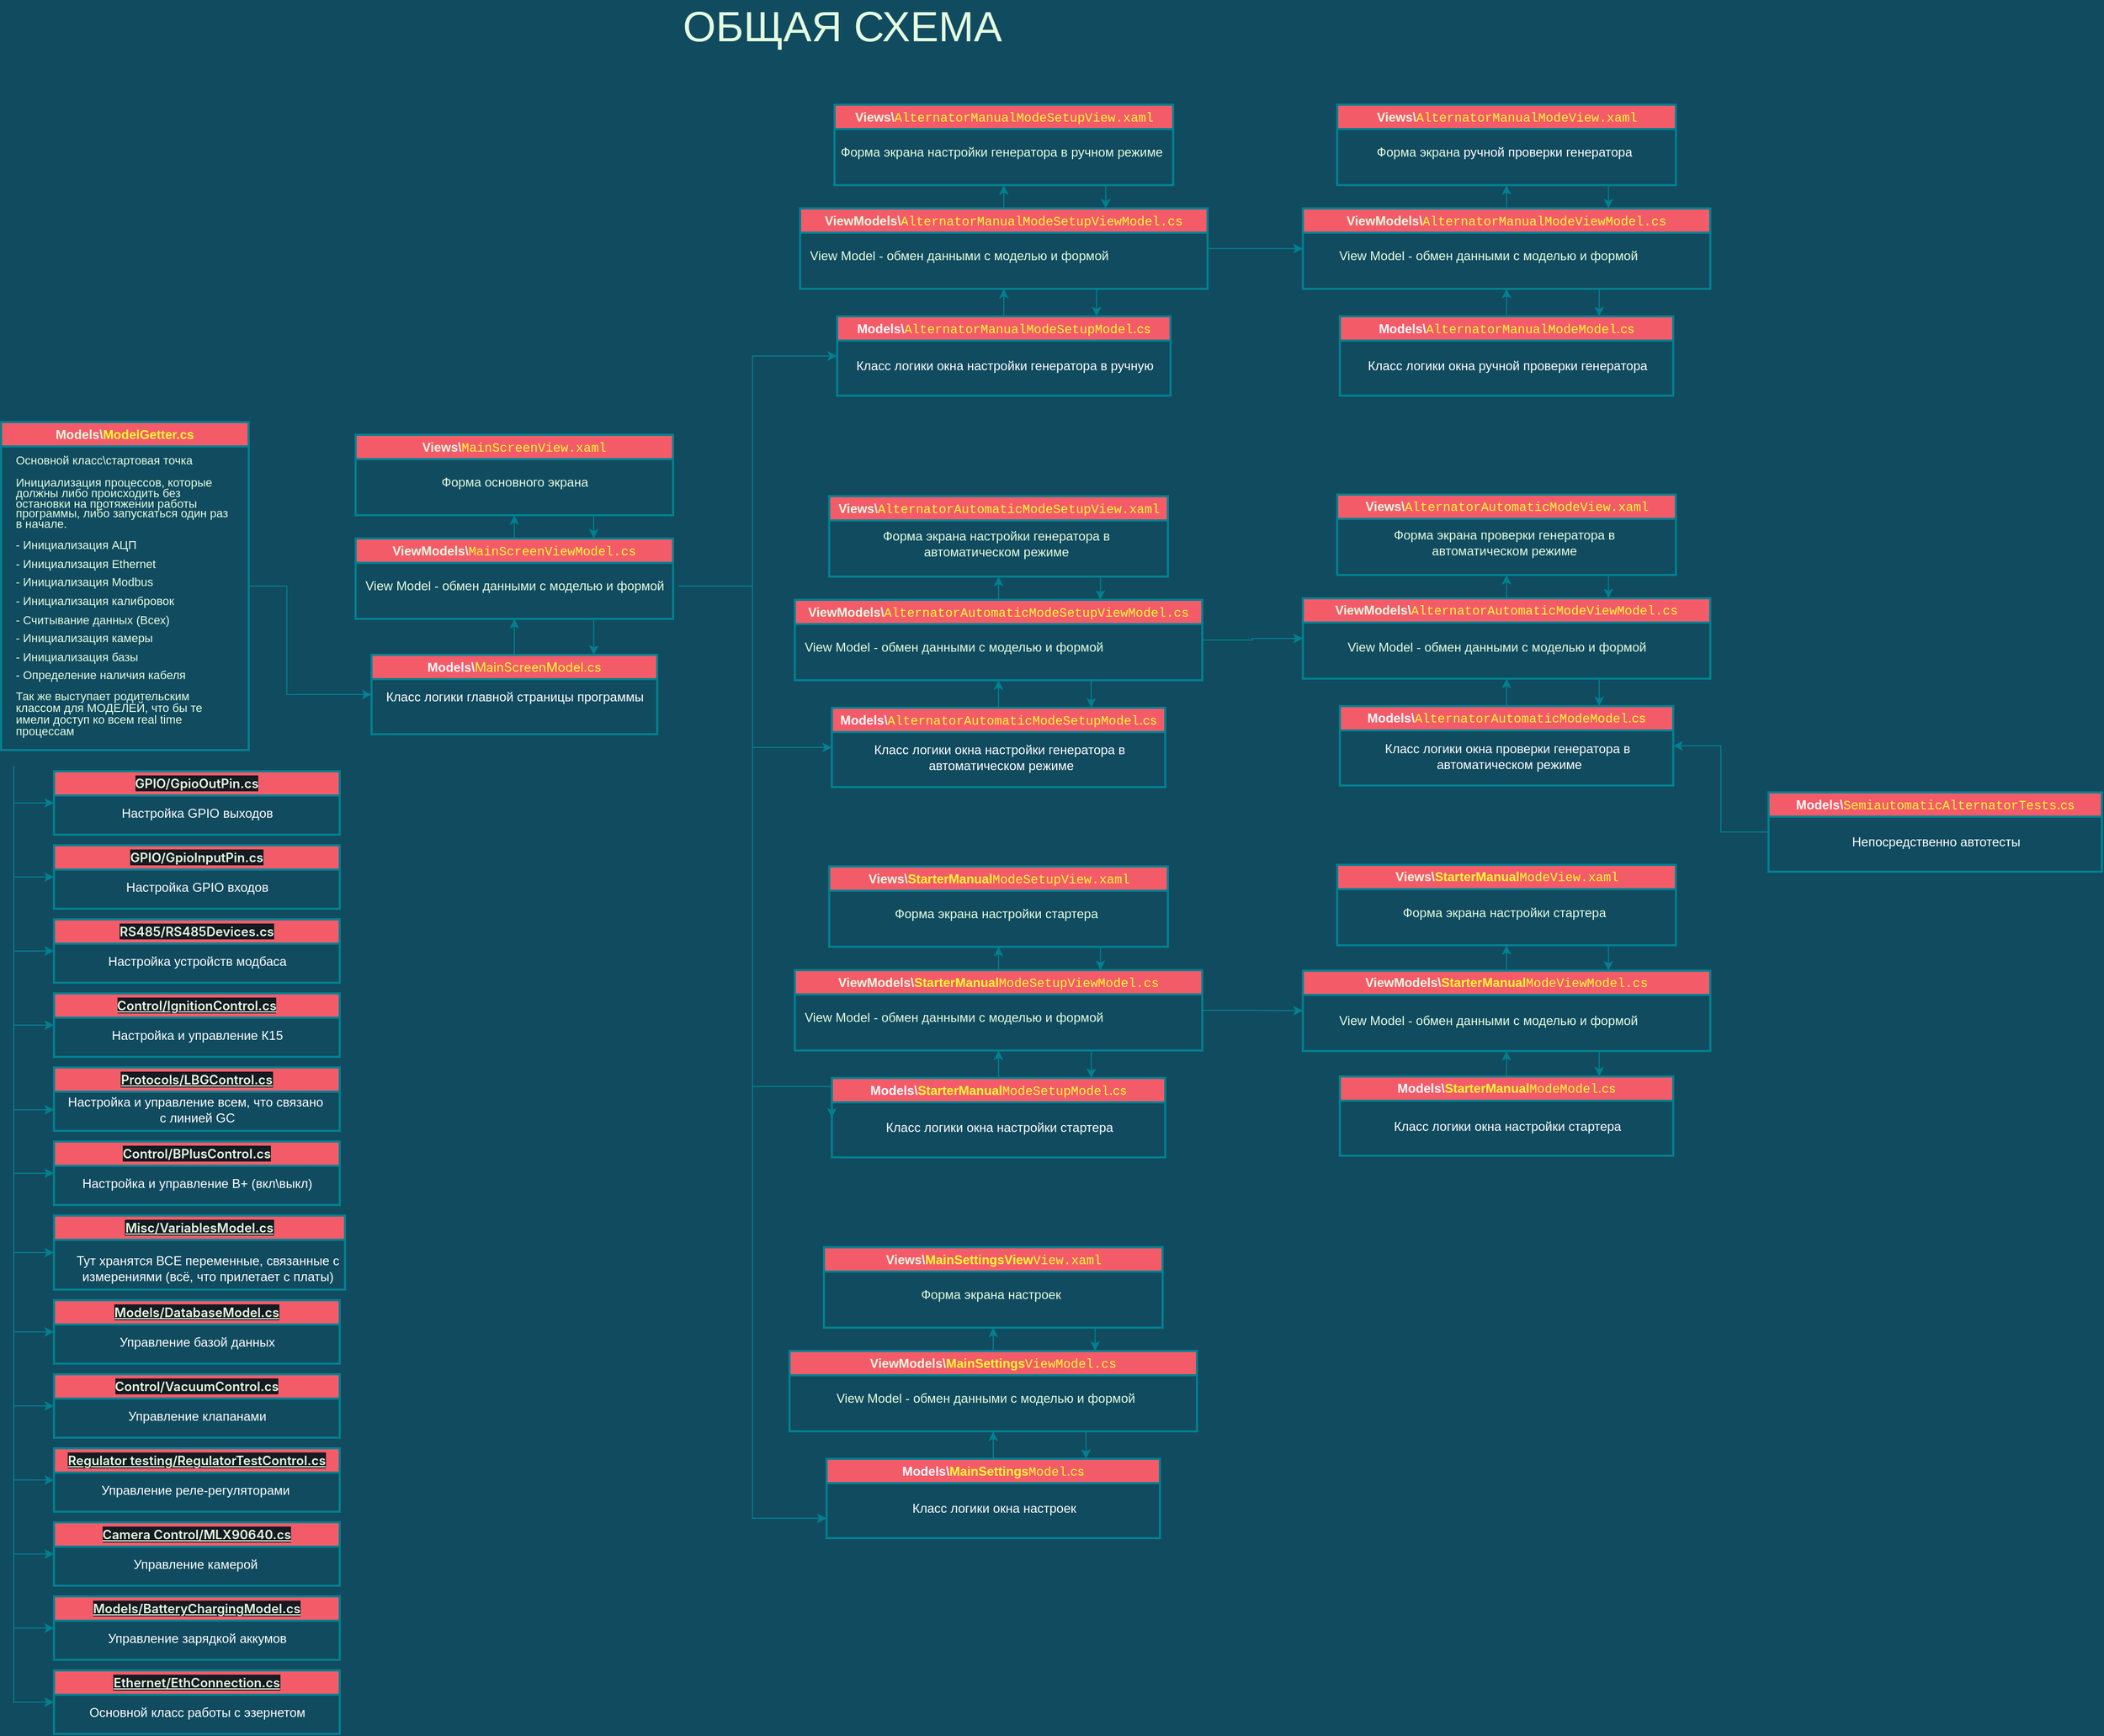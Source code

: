 <mxfile version="20.6.2" type="github" pages="2">
  <diagram id="C5RBs43oDa-KdzZeNtuy" name="MAIN">
    <mxGraphModel dx="1921" dy="586" grid="1" gridSize="10" guides="1" tooltips="1" connect="1" arrows="1" fold="1" page="1" pageScale="1" pageWidth="827" pageHeight="1169" background="#114B5F" math="0" shadow="0">
      <root>
        <mxCell id="WIyWlLk6GJQsqaUBKTNV-0" />
        <mxCell id="WIyWlLk6GJQsqaUBKTNV-1" parent="WIyWlLk6GJQsqaUBKTNV-0" />
        <mxCell id="3y8yjmwaF7QzrDSz1sdv-18" style="edgeStyle=orthogonalEdgeStyle;rounded=0;orthogonalLoop=1;jettySize=auto;html=1;entryX=0;entryY=0.5;entryDx=0;entryDy=0;strokeColor=#028090;fontSize=12;fontColor=#E4FDE1;fillColor=#F45B69;labelBackgroundColor=#114B5F;" parent="WIyWlLk6GJQsqaUBKTNV-1" source="3y8yjmwaF7QzrDSz1sdv-8" target="3y8yjmwaF7QzrDSz1sdv-16" edge="1">
          <mxGeometry relative="1" as="geometry">
            <Array as="points">
              <mxPoint x="-530" y="565" />
              <mxPoint x="-530" y="667" />
            </Array>
          </mxGeometry>
        </mxCell>
        <mxCell id="3y8yjmwaF7QzrDSz1sdv-8" value="Models\&lt;font color=&quot;#ffff33&quot;&gt;ModelGetter.cs&lt;/font&gt;" style="swimlane;whiteSpace=wrap;html=1;strokeColor=#028090;fontColor=#E4FDE1;fillColor=#F45B69;strokeWidth=2;" parent="WIyWlLk6GJQsqaUBKTNV-1" vertex="1">
          <mxGeometry x="-800" y="410" width="234" height="310" as="geometry" />
        </mxCell>
        <mxCell id="3y8yjmwaF7QzrDSz1sdv-11" value="&lt;h1 style=&quot;line-height: 90%; font-size: 11px;&quot;&gt;&lt;span style=&quot;font-weight: 400; text-align: center;&quot;&gt;Основной класс\стартовая точка&lt;/span&gt;&lt;br&gt;&lt;/h1&gt;&lt;p style=&quot;line-height: 90%;&quot;&gt;Инициализация процессов, которые&amp;nbsp; должны либо происходить без остановки на протяжении работы программы, либо запускаться один раз в начале.&lt;/p&gt;&lt;p style=&quot;line-height: 60%;&quot;&gt;- Инициализация АЦП&lt;/p&gt;&lt;p style=&quot;line-height: 60%;&quot;&gt;- Инициализация Ethernet&lt;/p&gt;&lt;p style=&quot;line-height: 60%;&quot;&gt;- Инициализация Modbus&lt;/p&gt;&lt;p style=&quot;line-height: 60%;&quot;&gt;- Инициализация калибровок&lt;/p&gt;&lt;p style=&quot;line-height: 60%;&quot;&gt;- Считывание данных (Всех)&lt;/p&gt;&lt;p style=&quot;line-height: 60%;&quot;&gt;- Инициализация камеры&lt;/p&gt;&lt;p style=&quot;line-height: 60%;&quot;&gt;- Инициализация базы&lt;/p&gt;&lt;p style=&quot;line-height: 60%;&quot;&gt;- Определение наличия кабеля&lt;/p&gt;&lt;p style=&quot;line-height: 100%;&quot;&gt;Так же выступает родительским классом для МОДЕЛЕЙ, что бы те имели доступ ко всем real time процессам&lt;/p&gt;&lt;p style=&quot;line-height: 60%;&quot;&gt;&lt;br&gt;&lt;/p&gt;" style="text;html=1;strokeColor=none;fillColor=none;align=left;verticalAlign=middle;whiteSpace=wrap;rounded=0;strokeWidth=2;fontSize=11;fontColor=#E4FDE1;" parent="3y8yjmwaF7QzrDSz1sdv-8" vertex="1">
          <mxGeometry x="12" y="25" width="210" height="300" as="geometry" />
        </mxCell>
        <mxCell id="3y8yjmwaF7QzrDSz1sdv-14" value="&lt;font style=&quot;font-size: 40px;&quot;&gt;ОБЩАЯ СХЕМА&lt;/font&gt;" style="text;html=1;strokeColor=none;fillColor=none;align=center;verticalAlign=middle;whiteSpace=wrap;rounded=0;strokeWidth=2;fontSize=11;fontColor=#E4FDE1;" parent="WIyWlLk6GJQsqaUBKTNV-1" vertex="1">
          <mxGeometry x="-230" y="20" width="450" height="30" as="geometry" />
        </mxCell>
        <mxCell id="3y8yjmwaF7QzrDSz1sdv-21" style="edgeStyle=orthogonalEdgeStyle;rounded=0;orthogonalLoop=1;jettySize=auto;html=1;entryX=0.5;entryY=1;entryDx=0;entryDy=0;strokeColor=#028090;fontSize=12;fontColor=#E4FDE1;fillColor=#F45B69;labelBackgroundColor=#114B5F;" parent="WIyWlLk6GJQsqaUBKTNV-1" source="3y8yjmwaF7QzrDSz1sdv-16" target="3y8yjmwaF7QzrDSz1sdv-20" edge="1">
          <mxGeometry relative="1" as="geometry" />
        </mxCell>
        <mxCell id="3y8yjmwaF7QzrDSz1sdv-16" value="&lt;font style=&quot;font-size: 12px;&quot;&gt;&lt;font style=&quot;font-size: 12px;&quot; color=&quot;#ffffff&quot;&gt;Models\&lt;/font&gt;&lt;a style=&quot;box-sizing: border-box; text-decoration-line: none; font-family: -apple-system, &amp;quot;system-ui&amp;quot;, &amp;quot;Segoe UI&amp;quot;, &amp;quot;Noto Sans&amp;quot;, Helvetica, Arial, sans-serif, &amp;quot;Apple Color Emoji&amp;quot;, &amp;quot;Segoe UI Emoji&amp;quot;; font-weight: 400; text-align: start;&quot; href=&quot;https://github.com/MSGequipment/MS005-PC/blob/master/MS005/MS005/Models/AlternatorAutomaticModel.cs&quot; data-turbo-frame=&quot;repo-content-turbo-frame&quot; title=&quot;AlternatorAutomaticModel.cs&quot; class=&quot;js-navigation-open Link--primary&quot;&gt;&lt;font color=&quot;#ffff33&quot;&gt;MainScreenModel.cs&lt;/font&gt;&lt;/a&gt;&lt;/font&gt;" style="swimlane;whiteSpace=wrap;html=1;strokeColor=#028090;strokeWidth=2;fontSize=12;fontColor=#E4FDE1;fillColor=#F45B69;" parent="WIyWlLk6GJQsqaUBKTNV-1" vertex="1">
          <mxGeometry x="-450" y="630" width="270" height="75" as="geometry" />
        </mxCell>
        <mxCell id="3y8yjmwaF7QzrDSz1sdv-19" value="&lt;font color=&quot;#ffffff&quot;&gt;Класс логики главной страницы программы&lt;/font&gt;" style="text;html=1;align=center;verticalAlign=middle;resizable=0;points=[];autosize=1;strokeColor=none;fillColor=none;fontSize=12;fontColor=#E4FDE1;" parent="3y8yjmwaF7QzrDSz1sdv-16" vertex="1">
          <mxGeometry y="25" width="270" height="30" as="geometry" />
        </mxCell>
        <mxCell id="3y8yjmwaF7QzrDSz1sdv-35" style="edgeStyle=orthogonalEdgeStyle;rounded=0;orthogonalLoop=1;jettySize=auto;html=1;exitX=0.75;exitY=1;exitDx=0;exitDy=0;entryX=0.778;entryY=0;entryDx=0;entryDy=0;entryPerimeter=0;strokeColor=#028090;fontColor=#E4FDE1;fillColor=#F45B69;labelBackgroundColor=#114B5F;" parent="WIyWlLk6GJQsqaUBKTNV-1" source="3y8yjmwaF7QzrDSz1sdv-20" target="3y8yjmwaF7QzrDSz1sdv-16" edge="1">
          <mxGeometry relative="1" as="geometry" />
        </mxCell>
        <mxCell id="3y8yjmwaF7QzrDSz1sdv-39" style="edgeStyle=orthogonalEdgeStyle;rounded=0;orthogonalLoop=1;jettySize=auto;html=1;strokeColor=#028090;fontColor=#E4FDE1;fillColor=#F45B69;labelBackgroundColor=#114B5F;" parent="WIyWlLk6GJQsqaUBKTNV-1" source="3y8yjmwaF7QzrDSz1sdv-20" target="3y8yjmwaF7QzrDSz1sdv-37" edge="1">
          <mxGeometry relative="1" as="geometry" />
        </mxCell>
        <mxCell id="3y8yjmwaF7QzrDSz1sdv-20" value="ViewModels\&lt;span style=&quot;box-sizing: border-box; font-family: ui-monospace, SFMono-Regular, &amp;quot;SF Mono&amp;quot;, Menlo, Consolas, &amp;quot;Liberation Mono&amp;quot;, monospace; font-weight: 400; text-align: start;&quot; class=&quot;pl-en&quot;&gt;&lt;span style=&quot;box-sizing: border-box;&quot; data-hydro-click-hmac=&quot;45081e2ad573fc3797123f1f8df50e1bceb6ab57977eba1e4fc2972629590423&quot; data-hydro-click=&quot;{&amp;quot;event_type&amp;quot;:&amp;quot;code_navigation.click_on_symbol&amp;quot;,&amp;quot;payload&amp;quot;:{&amp;quot;action&amp;quot;:&amp;quot;click_on_symbol&amp;quot;,&amp;quot;repository_id&amp;quot;:252561255,&amp;quot;ref&amp;quot;:&amp;quot;master&amp;quot;,&amp;quot;language&amp;quot;:&amp;quot;C#&amp;quot;,&amp;quot;backend&amp;quot;:&amp;quot;ALEPH_FUZZY&amp;quot;,&amp;quot;code_nav_context&amp;quot;:&amp;quot;BLOB_VIEW&amp;quot;,&amp;quot;retry_backend&amp;quot;:&amp;quot;&amp;quot;,&amp;quot;cross_repo_results_included&amp;quot;:&amp;quot;CROSS_REPO_ENABLED&amp;quot;,&amp;quot;in_repo_result_count&amp;quot;:1,&amp;quot;cross_repo_result_count&amp;quot;:0,&amp;quot;originating_url&amp;quot;:&amp;quot;https://github.com/MSGequipment/MS005-PC/find-definition?q=MainScreenViewModel&amp;amp;blob_path=MS005%2FMS005%2FView+Models%2FMainScreenViewModel.cs&amp;amp;ref=master&amp;amp;language=C%23&amp;amp;row=12&amp;amp;col=17&amp;amp;code_nav_context=BLOB_VIEW&amp;quot;,&amp;quot;user_id&amp;quot;:33692627}}&quot; class=&quot;pl-token&quot;&gt;&lt;font style=&quot;&quot; color=&quot;#ffff33&quot;&gt;MainScreenViewModel&lt;/font&gt;&lt;/span&gt;&lt;/span&gt;&lt;span style=&quot;font-family: ui-monospace, SFMono-Regular, &amp;quot;SF Mono&amp;quot;, Menlo, Consolas, &amp;quot;Liberation Mono&amp;quot;, monospace; font-weight: 400; text-align: start;&quot;&gt;&lt;font style=&quot;&quot; color=&quot;#ffff33&quot;&gt;.cs&lt;/font&gt;&lt;/span&gt;" style="swimlane;whiteSpace=wrap;html=1;labelBackgroundColor=none;strokeColor=#028090;strokeWidth=2;fontSize=12;fontColor=#E4FDE1;fillColor=#F45B69;" parent="WIyWlLk6GJQsqaUBKTNV-1" vertex="1">
          <mxGeometry x="-465" y="520" width="300" height="76" as="geometry">
            <mxRectangle x="-480" y="450" width="270" height="30" as="alternateBounds" />
          </mxGeometry>
        </mxCell>
        <mxCell id="3y8yjmwaF7QzrDSz1sdv-22" value="View Model - обмен данными с моделью и формой" style="text;html=1;align=center;verticalAlign=middle;resizable=0;points=[];autosize=1;strokeColor=none;fillColor=none;fontColor=#E4FDE1;" parent="3y8yjmwaF7QzrDSz1sdv-20" vertex="1">
          <mxGeometry x="-5" y="30" width="310" height="30" as="geometry" />
        </mxCell>
        <mxCell id="3y8yjmwaF7QzrDSz1sdv-40" style="edgeStyle=orthogonalEdgeStyle;rounded=0;orthogonalLoop=1;jettySize=auto;html=1;exitX=0.75;exitY=1;exitDx=0;exitDy=0;entryX=0.75;entryY=0;entryDx=0;entryDy=0;strokeColor=#028090;fontColor=#E4FDE1;fillColor=#F45B69;labelBackgroundColor=#114B5F;" parent="WIyWlLk6GJQsqaUBKTNV-1" source="3y8yjmwaF7QzrDSz1sdv-37" target="3y8yjmwaF7QzrDSz1sdv-20" edge="1">
          <mxGeometry relative="1" as="geometry" />
        </mxCell>
        <mxCell id="3y8yjmwaF7QzrDSz1sdv-37" value="Views\&lt;span style=&quot;box-sizing: border-box; font-family: ui-monospace, SFMono-Regular, &amp;quot;SF Mono&amp;quot;, Menlo, Consolas, &amp;quot;Liberation Mono&amp;quot;, monospace; font-weight: 400; text-align: start;&quot; class=&quot;pl-en&quot;&gt;&lt;span style=&quot;box-sizing: border-box;&quot; data-hydro-click-hmac=&quot;45081e2ad573fc3797123f1f8df50e1bceb6ab57977eba1e4fc2972629590423&quot; data-hydro-click=&quot;{&amp;quot;event_type&amp;quot;:&amp;quot;code_navigation.click_on_symbol&amp;quot;,&amp;quot;payload&amp;quot;:{&amp;quot;action&amp;quot;:&amp;quot;click_on_symbol&amp;quot;,&amp;quot;repository_id&amp;quot;:252561255,&amp;quot;ref&amp;quot;:&amp;quot;master&amp;quot;,&amp;quot;language&amp;quot;:&amp;quot;C#&amp;quot;,&amp;quot;backend&amp;quot;:&amp;quot;ALEPH_FUZZY&amp;quot;,&amp;quot;code_nav_context&amp;quot;:&amp;quot;BLOB_VIEW&amp;quot;,&amp;quot;retry_backend&amp;quot;:&amp;quot;&amp;quot;,&amp;quot;cross_repo_results_included&amp;quot;:&amp;quot;CROSS_REPO_ENABLED&amp;quot;,&amp;quot;in_repo_result_count&amp;quot;:1,&amp;quot;cross_repo_result_count&amp;quot;:0,&amp;quot;originating_url&amp;quot;:&amp;quot;https://github.com/MSGequipment/MS005-PC/find-definition?q=MainScreenViewModel&amp;amp;blob_path=MS005%2FMS005%2FView+Models%2FMainScreenViewModel.cs&amp;amp;ref=master&amp;amp;language=C%23&amp;amp;row=12&amp;amp;col=17&amp;amp;code_nav_context=BLOB_VIEW&amp;quot;,&amp;quot;user_id&amp;quot;:33692627}}&quot; class=&quot;pl-token&quot;&gt;&lt;font style=&quot;&quot; color=&quot;#ffff33&quot;&gt;MainScreenView&lt;/font&gt;&lt;/span&gt;&lt;/span&gt;&lt;span style=&quot;font-family: ui-monospace, SFMono-Regular, &amp;quot;SF Mono&amp;quot;, Menlo, Consolas, &amp;quot;Liberation Mono&amp;quot;, monospace; font-weight: 400; text-align: start;&quot;&gt;&lt;font style=&quot;&quot; color=&quot;#ffff33&quot;&gt;.xaml&lt;/font&gt;&lt;/span&gt;" style="swimlane;whiteSpace=wrap;html=1;labelBackgroundColor=none;strokeColor=#028090;strokeWidth=2;fontSize=12;fontColor=#E4FDE1;fillColor=#F45B69;" parent="WIyWlLk6GJQsqaUBKTNV-1" vertex="1">
          <mxGeometry x="-465" y="422" width="300" height="76" as="geometry">
            <mxRectangle x="-480" y="450" width="270" height="30" as="alternateBounds" />
          </mxGeometry>
        </mxCell>
        <mxCell id="3y8yjmwaF7QzrDSz1sdv-38" value="Форма основного экрана" style="text;html=1;align=center;verticalAlign=middle;resizable=0;points=[];autosize=1;strokeColor=none;fillColor=none;fontColor=#E4FDE1;" parent="3y8yjmwaF7QzrDSz1sdv-37" vertex="1">
          <mxGeometry x="65" y="30" width="170" height="30" as="geometry" />
        </mxCell>
        <mxCell id="3y8yjmwaF7QzrDSz1sdv-41" value="&lt;a style=&quot;box-sizing: border-box; background-color: rgb(22, 27, 34); font-family: -apple-system, &amp;quot;system-ui&amp;quot;, &amp;quot;Segoe UI&amp;quot;, &amp;quot;Noto Sans&amp;quot;, Helvetica, Arial, sans-serif, &amp;quot;Apple Color Emoji&amp;quot;, &amp;quot;Segoe UI Emoji&amp;quot;; text-align: start; color: var(--color-fg-default)  !important; text-decoration-line: none !important; font-weight: var(--base-text-weight-semibold, 600)  !important;&quot; href=&quot;https://github.com/MSGequipment/MS005-PC/blob/c0dc92c4f5a4eaf558f3153e84f72464c5266e1c/MS005/MS005/GPIO/GpioOutPin.cs#L72&quot; class=&quot;no-underline color-fg-default Link--onHover text-bold&quot;&gt;GPIO/GpioOutPin.cs&lt;/a&gt;" style="swimlane;whiteSpace=wrap;html=1;strokeColor=#028090;strokeWidth=2;fontSize=12;fontColor=#E4FDE1;fillColor=#F45B69;" parent="WIyWlLk6GJQsqaUBKTNV-1" vertex="1">
          <mxGeometry x="-750" y="740" width="270" height="60" as="geometry" />
        </mxCell>
        <mxCell id="3y8yjmwaF7QzrDSz1sdv-42" value="&lt;font color=&quot;#ffffff&quot;&gt;Настройка GPIO выходов&lt;/font&gt;" style="text;html=1;align=center;verticalAlign=middle;resizable=0;points=[];autosize=1;strokeColor=none;fillColor=none;fontSize=12;fontColor=#E4FDE1;" parent="3y8yjmwaF7QzrDSz1sdv-41" vertex="1">
          <mxGeometry x="50" y="25" width="170" height="30" as="geometry" />
        </mxCell>
        <mxCell id="3y8yjmwaF7QzrDSz1sdv-43" value="&lt;a class=&quot;no-underline color-fg-default Link--onHover text-bold&quot; href=&quot;https://github.com/MSGequipment/MS005-PC/blob/c0dc92c4f5a4eaf558f3153e84f72464c5266e1c/MS005/MS005/GPIO/GpioOutPin.cs#L72&quot; style=&quot;box-sizing: border-box; background-color: rgb(22, 27, 34); font-family: -apple-system, &amp;quot;system-ui&amp;quot;, &amp;quot;Segoe UI&amp;quot;, &amp;quot;Noto Sans&amp;quot;, Helvetica, Arial, sans-serif, &amp;quot;Apple Color Emoji&amp;quot;, &amp;quot;Segoe UI Emoji&amp;quot;; text-align: start; color: var(--color-fg-default)  !important; text-decoration-line: none !important; font-weight: var(--base-text-weight-semibold, 600)  !important;&quot;&gt;GPIO/GpioInputPin.cs&lt;/a&gt;" style="swimlane;whiteSpace=wrap;html=1;strokeColor=#028090;strokeWidth=2;fontSize=12;fontColor=#E4FDE1;fillColor=#F45B69;" parent="WIyWlLk6GJQsqaUBKTNV-1" vertex="1">
          <mxGeometry x="-750" y="810" width="270" height="60" as="geometry" />
        </mxCell>
        <mxCell id="3y8yjmwaF7QzrDSz1sdv-44" value="&lt;font color=&quot;#ffffff&quot;&gt;Настройка GPIO входов&lt;/font&gt;" style="text;html=1;align=center;verticalAlign=middle;resizable=0;points=[];autosize=1;strokeColor=none;fillColor=none;fontSize=12;fontColor=#E4FDE1;" parent="3y8yjmwaF7QzrDSz1sdv-43" vertex="1">
          <mxGeometry x="55" y="25" width="160" height="30" as="geometry" />
        </mxCell>
        <mxCell id="3y8yjmwaF7QzrDSz1sdv-45" value="&lt;a style=&quot;box-sizing: border-box; background-color: rgb(22, 27, 34); font-family: -apple-system, &amp;quot;system-ui&amp;quot;, &amp;quot;Segoe UI&amp;quot;, &amp;quot;Noto Sans&amp;quot;, Helvetica, Arial, sans-serif, &amp;quot;Apple Color Emoji&amp;quot;, &amp;quot;Segoe UI Emoji&amp;quot;; text-align: start; color: var(--color-fg-default)  !important; text-decoration-line: none !important; font-weight: var(--base-text-weight-semibold, 600)  !important;&quot; href=&quot;https://github.com/MSGequipment/MS005-PC/blob/c0dc92c4f5a4eaf558f3153e84f72464c5266e1c/MS005/MS005/RS485/RS485Devices.cs#L10&quot; class=&quot;no-underline color-fg-default Link--onHover text-bold&quot;&gt;RS485/RS485Devices.cs&lt;/a&gt;" style="swimlane;whiteSpace=wrap;html=1;strokeColor=#028090;strokeWidth=2;fontSize=12;fontColor=#E4FDE1;fillColor=#F45B69;" parent="WIyWlLk6GJQsqaUBKTNV-1" vertex="1">
          <mxGeometry x="-750" y="880" width="270" height="60" as="geometry" />
        </mxCell>
        <mxCell id="3y8yjmwaF7QzrDSz1sdv-46" value="&lt;font color=&quot;#ffffff&quot;&gt;Настройка устройств модбаса&lt;/font&gt;" style="text;html=1;align=center;verticalAlign=middle;resizable=0;points=[];autosize=1;strokeColor=none;fillColor=none;fontSize=12;fontColor=#E4FDE1;" parent="3y8yjmwaF7QzrDSz1sdv-45" vertex="1">
          <mxGeometry x="35" y="25" width="200" height="30" as="geometry" />
        </mxCell>
        <mxCell id="3y8yjmwaF7QzrDSz1sdv-47" value="&lt;a style=&quot;box-sizing: border-box; background-color: rgb(22, 27, 34); cursor: pointer; font-family: -apple-system, &amp;quot;system-ui&amp;quot;, &amp;quot;Segoe UI&amp;quot;, &amp;quot;Noto Sans&amp;quot;, Helvetica, Arial, sans-serif, &amp;quot;Apple Color Emoji&amp;quot;, &amp;quot;Segoe UI Emoji&amp;quot;; text-align: start; color: var(--color-accent-fg)  !important; font-weight: var(--base-text-weight-semibold, 600)  !important;&quot; href=&quot;https://github.com/MSGequipment/MS005-PC/blob/c0dc92c4f5a4eaf558f3153e84f72464c5266e1c/MS005/MS005/Control/IgnitionControl.cs#L12&quot; class=&quot;no-underline color-fg-default Link--onHover text-bold&quot;&gt;Control/IgnitionControl.cs&lt;/a&gt;" style="swimlane;whiteSpace=wrap;html=1;strokeColor=#028090;strokeWidth=2;fontSize=12;fontColor=#E4FDE1;fillColor=#F45B69;" parent="WIyWlLk6GJQsqaUBKTNV-1" vertex="1">
          <mxGeometry x="-750" y="950" width="270" height="60" as="geometry" />
        </mxCell>
        <mxCell id="3y8yjmwaF7QzrDSz1sdv-48" value="&lt;font color=&quot;#ffffff&quot;&gt;Настройка и управление К15&lt;/font&gt;" style="text;html=1;align=center;verticalAlign=middle;resizable=0;points=[];autosize=1;strokeColor=none;fillColor=none;fontSize=12;fontColor=#E4FDE1;" parent="3y8yjmwaF7QzrDSz1sdv-47" vertex="1">
          <mxGeometry x="40" y="25" width="190" height="30" as="geometry" />
        </mxCell>
        <mxCell id="3y8yjmwaF7QzrDSz1sdv-49" value="&lt;a style=&quot;box-sizing: border-box; background-color: rgb(22, 27, 34); cursor: pointer; font-family: -apple-system, &amp;quot;system-ui&amp;quot;, &amp;quot;Segoe UI&amp;quot;, &amp;quot;Noto Sans&amp;quot;, Helvetica, Arial, sans-serif, &amp;quot;Apple Color Emoji&amp;quot;, &amp;quot;Segoe UI Emoji&amp;quot;; text-align: start; color: var(--color-accent-fg)  !important; font-weight: var(--base-text-weight-semibold, 600)  !important;&quot; href=&quot;https://github.com/MSGequipment/MS005-PC/blob/c0dc92c4f5a4eaf558f3153e84f72464c5266e1c/MS005/MS005/Protocols/LBGControl.cs#L27&quot; class=&quot;no-underline color-fg-default Link--onHover text-bold&quot;&gt;Protocols/LBGControl.cs&lt;/a&gt;" style="swimlane;whiteSpace=wrap;html=1;strokeColor=#028090;strokeWidth=2;fontSize=12;fontColor=#E4FDE1;fillColor=#F45B69;" parent="WIyWlLk6GJQsqaUBKTNV-1" vertex="1">
          <mxGeometry x="-750" y="1020" width="270" height="60" as="geometry" />
        </mxCell>
        <mxCell id="3y8yjmwaF7QzrDSz1sdv-50" value="&lt;font color=&quot;#ffffff&quot;&gt;Настройка и управление всем, что связано&amp;nbsp;&lt;br&gt;с линией GC&lt;br&gt;&lt;/font&gt;" style="text;html=1;align=center;verticalAlign=middle;resizable=0;points=[];autosize=1;strokeColor=none;fillColor=none;fontSize=12;fontColor=#E4FDE1;" parent="3y8yjmwaF7QzrDSz1sdv-49" vertex="1">
          <mxGeometry y="20" width="270" height="40" as="geometry" />
        </mxCell>
        <mxCell id="3y8yjmwaF7QzrDSz1sdv-51" value="&lt;a style=&quot;box-sizing: border-box; background-color: rgb(22, 27, 34); font-family: -apple-system, &amp;quot;system-ui&amp;quot;, &amp;quot;Segoe UI&amp;quot;, &amp;quot;Noto Sans&amp;quot;, Helvetica, Arial, sans-serif, &amp;quot;Apple Color Emoji&amp;quot;, &amp;quot;Segoe UI Emoji&amp;quot;; text-align: start; color: var(--color-fg-default)  !important; text-decoration-line: none !important; font-weight: var(--base-text-weight-semibold, 600)  !important;&quot; href=&quot;https://github.com/MSGequipment/MS005-PC/blob/c0dc92c4f5a4eaf558f3153e84f72464c5266e1c/MS005/MS005/Control/BPlusControl.cs#L11&quot; class=&quot;no-underline color-fg-default Link--onHover text-bold&quot;&gt;Control/BPlusControl.cs&lt;/a&gt;" style="swimlane;whiteSpace=wrap;html=1;strokeColor=#028090;strokeWidth=2;fontSize=12;fontColor=#E4FDE1;fillColor=#F45B69;" parent="WIyWlLk6GJQsqaUBKTNV-1" vertex="1">
          <mxGeometry x="-750" y="1090" width="270" height="60" as="geometry" />
        </mxCell>
        <mxCell id="3y8yjmwaF7QzrDSz1sdv-52" value="&lt;font color=&quot;#ffffff&quot;&gt;Настройка и управление В+ (вкл\выкл)&lt;br&gt;&lt;/font&gt;" style="text;html=1;align=center;verticalAlign=middle;resizable=0;points=[];autosize=1;strokeColor=none;fillColor=none;fontSize=12;fontColor=#E4FDE1;" parent="3y8yjmwaF7QzrDSz1sdv-51" vertex="1">
          <mxGeometry x="10" y="25" width="250" height="30" as="geometry" />
        </mxCell>
        <mxCell id="3y8yjmwaF7QzrDSz1sdv-53" value="&lt;a style=&quot;box-sizing: border-box; background-color: rgb(22, 27, 34); cursor: pointer; font-family: -apple-system, &amp;quot;system-ui&amp;quot;, &amp;quot;Segoe UI&amp;quot;, &amp;quot;Noto Sans&amp;quot;, Helvetica, Arial, sans-serif, &amp;quot;Apple Color Emoji&amp;quot;, &amp;quot;Segoe UI Emoji&amp;quot;; text-align: start; color: var(--color-accent-fg)  !important; font-weight: var(--base-text-weight-semibold, 600)  !important;&quot; href=&quot;https://github.com/MSGequipment/MS005-PC/blob/c0dc92c4f5a4eaf558f3153e84f72464c5266e1c/MS005/MS005/Misc/VariablesModel.cs#L19&quot; class=&quot;no-underline color-fg-default Link--onHover text-bold&quot;&gt;Misc/VariablesModel.cs&lt;/a&gt;" style="swimlane;whiteSpace=wrap;html=1;strokeColor=#028090;strokeWidth=2;fontSize=12;fontColor=#E4FDE1;fillColor=#F45B69;" parent="WIyWlLk6GJQsqaUBKTNV-1" vertex="1">
          <mxGeometry x="-750" y="1160" width="275" height="70" as="geometry" />
        </mxCell>
        <mxCell id="3y8yjmwaF7QzrDSz1sdv-55" value="&lt;font color=&quot;#ffffff&quot;&gt;Тут хранятся ВСЕ переменные, связанные с&lt;br&gt;измерениями (всё, что прилетает с платы)&lt;br&gt;&lt;/font&gt;" style="text;html=1;align=center;verticalAlign=middle;resizable=0;points=[];autosize=1;strokeColor=none;fillColor=none;fontSize=12;fontColor=#E4FDE1;" parent="WIyWlLk6GJQsqaUBKTNV-1" vertex="1">
          <mxGeometry x="-745" y="1190" width="280" height="40" as="geometry" />
        </mxCell>
        <mxCell id="3y8yjmwaF7QzrDSz1sdv-57" value="&lt;a style=&quot;box-sizing: border-box; background-color: rgb(22, 27, 34); cursor: pointer; font-family: -apple-system, &amp;quot;system-ui&amp;quot;, &amp;quot;Segoe UI&amp;quot;, &amp;quot;Noto Sans&amp;quot;, Helvetica, Arial, sans-serif, &amp;quot;Apple Color Emoji&amp;quot;, &amp;quot;Segoe UI Emoji&amp;quot;; text-align: start; color: var(--color-accent-fg)  !important; font-weight: var(--base-text-weight-semibold, 600)  !important;&quot; href=&quot;https://github.com/MSGequipment/MS005-PC/blob/c0dc92c4f5a4eaf558f3153e84f72464c5266e1c/MS005/MS005/Models/DatabaseModel.cs#L29&quot; class=&quot;no-underline color-fg-default Link--onHover text-bold&quot;&gt;Models/DatabaseModel.cs&lt;/a&gt;" style="swimlane;whiteSpace=wrap;html=1;strokeColor=#028090;strokeWidth=2;fontSize=12;fontColor=#E4FDE1;fillColor=#F45B69;" parent="WIyWlLk6GJQsqaUBKTNV-1" vertex="1">
          <mxGeometry x="-750" y="1240" width="270" height="60" as="geometry" />
        </mxCell>
        <mxCell id="3y8yjmwaF7QzrDSz1sdv-58" value="&lt;font color=&quot;#ffffff&quot;&gt;Управление базой данных&lt;br&gt;&lt;/font&gt;" style="text;html=1;align=center;verticalAlign=middle;resizable=0;points=[];autosize=1;strokeColor=none;fillColor=none;fontSize=12;fontColor=#E4FDE1;" parent="3y8yjmwaF7QzrDSz1sdv-57" vertex="1">
          <mxGeometry x="50" y="25" width="170" height="30" as="geometry" />
        </mxCell>
        <mxCell id="3y8yjmwaF7QzrDSz1sdv-59" value="&lt;a style=&quot;box-sizing: border-box; background-color: rgb(22, 27, 34); font-family: -apple-system, &amp;quot;system-ui&amp;quot;, &amp;quot;Segoe UI&amp;quot;, &amp;quot;Noto Sans&amp;quot;, Helvetica, Arial, sans-serif, &amp;quot;Apple Color Emoji&amp;quot;, &amp;quot;Segoe UI Emoji&amp;quot;; text-align: start; color: var(--color-fg-default)  !important; text-decoration-line: none !important; font-weight: var(--base-text-weight-semibold, 600)  !important;&quot; href=&quot;https://github.com/MSGequipment/MS005-PC/blob/c0dc92c4f5a4eaf558f3153e84f72464c5266e1c/MS005/MS005/Control/VacuumControl.cs#L18&quot; class=&quot;no-underline color-fg-default Link--onHover text-bold&quot;&gt;Control/VacuumControl.cs&lt;/a&gt;" style="swimlane;whiteSpace=wrap;html=1;strokeColor=#028090;strokeWidth=2;fontSize=12;fontColor=#E4FDE1;fillColor=#F45B69;" parent="WIyWlLk6GJQsqaUBKTNV-1" vertex="1">
          <mxGeometry x="-750" y="1310" width="270" height="60" as="geometry" />
        </mxCell>
        <mxCell id="3y8yjmwaF7QzrDSz1sdv-60" value="&lt;font color=&quot;#ffffff&quot;&gt;Управление клапанами&lt;br&gt;&lt;/font&gt;" style="text;html=1;align=center;verticalAlign=middle;resizable=0;points=[];autosize=1;strokeColor=none;fillColor=none;fontSize=12;fontColor=#E4FDE1;" parent="3y8yjmwaF7QzrDSz1sdv-59" vertex="1">
          <mxGeometry x="55" y="25" width="160" height="30" as="geometry" />
        </mxCell>
        <mxCell id="3y8yjmwaF7QzrDSz1sdv-61" value="&lt;a style=&quot;box-sizing: border-box; background-color: rgb(22, 27, 34); cursor: pointer; font-family: -apple-system, &amp;quot;system-ui&amp;quot;, &amp;quot;Segoe UI&amp;quot;, &amp;quot;Noto Sans&amp;quot;, Helvetica, Arial, sans-serif, &amp;quot;Apple Color Emoji&amp;quot;, &amp;quot;Segoe UI Emoji&amp;quot;; text-align: start; color: var(--color-accent-fg)  !important; font-weight: var(--base-text-weight-semibold, 600)  !important;&quot; href=&quot;https://github.com/MSGequipment/MS005-PC/blob/c0dc92c4f5a4eaf558f3153e84f72464c5266e1c/MS005/MS005/Regulator%20testing/RegulatorTestControl.cs#L18&quot; class=&quot;no-underline color-fg-default Link--onHover text-bold&quot;&gt;Regulator testing/RegulatorTestControl.cs&lt;/a&gt;" style="swimlane;whiteSpace=wrap;html=1;strokeColor=#028090;strokeWidth=2;fontSize=12;fontColor=#E4FDE1;fillColor=#F45B69;" parent="WIyWlLk6GJQsqaUBKTNV-1" vertex="1">
          <mxGeometry x="-750" y="1380" width="270" height="60" as="geometry" />
        </mxCell>
        <mxCell id="3y8yjmwaF7QzrDSz1sdv-62" value="&lt;font color=&quot;#ffffff&quot;&gt;Управление реле-регуляторами&amp;nbsp;&lt;br&gt;&lt;/font&gt;" style="text;html=1;align=center;verticalAlign=middle;resizable=0;points=[];autosize=1;strokeColor=none;fillColor=none;fontSize=12;fontColor=#E4FDE1;" parent="3y8yjmwaF7QzrDSz1sdv-61" vertex="1">
          <mxGeometry x="30" y="25" width="210" height="30" as="geometry" />
        </mxCell>
        <mxCell id="3y8yjmwaF7QzrDSz1sdv-63" value="&lt;a style=&quot;box-sizing: border-box; background-color: rgb(22, 27, 34); cursor: pointer; font-family: -apple-system, &amp;quot;system-ui&amp;quot;, &amp;quot;Segoe UI&amp;quot;, &amp;quot;Noto Sans&amp;quot;, Helvetica, Arial, sans-serif, &amp;quot;Apple Color Emoji&amp;quot;, &amp;quot;Segoe UI Emoji&amp;quot;; text-align: start; color: var(--color-accent-fg)  !important; font-weight: var(--base-text-weight-semibold, 600)  !important;&quot; href=&quot;https://github.com/MSGequipment/MS005-PC/blob/c0dc92c4f5a4eaf558f3153e84f72464c5266e1c/MS005/MS005/Camera%20Control/MLX90640.cs#L50&quot; class=&quot;no-underline color-fg-default Link--onHover text-bold&quot;&gt;Camera Control/MLX90640.cs&lt;/a&gt;" style="swimlane;whiteSpace=wrap;html=1;strokeColor=#028090;strokeWidth=2;fontSize=12;fontColor=#E4FDE1;fillColor=#F45B69;" parent="WIyWlLk6GJQsqaUBKTNV-1" vertex="1">
          <mxGeometry x="-750" y="1450" width="270" height="60" as="geometry" />
        </mxCell>
        <mxCell id="3y8yjmwaF7QzrDSz1sdv-64" value="&lt;font color=&quot;#ffffff&quot;&gt;Управление камерой&amp;nbsp;&lt;br&gt;&lt;/font&gt;" style="text;html=1;align=center;verticalAlign=middle;resizable=0;points=[];autosize=1;strokeColor=none;fillColor=none;fontSize=12;fontColor=#E4FDE1;" parent="3y8yjmwaF7QzrDSz1sdv-63" vertex="1">
          <mxGeometry x="60" y="25" width="150" height="30" as="geometry" />
        </mxCell>
        <mxCell id="3y8yjmwaF7QzrDSz1sdv-65" value="&lt;a style=&quot;box-sizing: border-box; background-color: rgb(22, 27, 34); cursor: pointer; font-family: -apple-system, &amp;quot;system-ui&amp;quot;, &amp;quot;Segoe UI&amp;quot;, &amp;quot;Noto Sans&amp;quot;, Helvetica, Arial, sans-serif, &amp;quot;Apple Color Emoji&amp;quot;, &amp;quot;Segoe UI Emoji&amp;quot;; text-align: start; color: var(--color-accent-fg)  !important; font-weight: var(--base-text-weight-semibold, 600)  !important;&quot; href=&quot;https://github.com/MSGequipment/MS005-PC/blob/c0dc92c4f5a4eaf558f3153e84f72464c5266e1c/MS005/MS005/Models/BatteryChargingModel.cs#L13&quot; class=&quot;no-underline color-fg-default Link--onHover text-bold&quot;&gt;Models/BatteryChargingModel.cs&lt;/a&gt;" style="swimlane;whiteSpace=wrap;html=1;strokeColor=#028090;strokeWidth=2;fontSize=12;fontColor=#E4FDE1;fillColor=#F45B69;" parent="WIyWlLk6GJQsqaUBKTNV-1" vertex="1">
          <mxGeometry x="-750" y="1520" width="270" height="60" as="geometry" />
        </mxCell>
        <mxCell id="3y8yjmwaF7QzrDSz1sdv-66" value="&lt;font color=&quot;#ffffff&quot;&gt;Управление зарядкой аккумов&lt;br&gt;&lt;/font&gt;" style="text;html=1;align=center;verticalAlign=middle;resizable=0;points=[];autosize=1;strokeColor=none;fillColor=none;fontSize=12;fontColor=#E4FDE1;" parent="3y8yjmwaF7QzrDSz1sdv-65" vertex="1">
          <mxGeometry x="35" y="25" width="200" height="30" as="geometry" />
        </mxCell>
        <mxCell id="3y8yjmwaF7QzrDSz1sdv-67" style="edgeStyle=orthogonalEdgeStyle;rounded=0;orthogonalLoop=1;jettySize=auto;html=1;exitX=0;exitY=1;exitDx=0;exitDy=0;entryX=0;entryY=0.5;entryDx=0;entryDy=0;strokeColor=#028090;fontColor=#E4FDE1;fillColor=#F45B69;labelBackgroundColor=#114B5F;" parent="WIyWlLk6GJQsqaUBKTNV-1" source="3y8yjmwaF7QzrDSz1sdv-11" target="3y8yjmwaF7QzrDSz1sdv-41" edge="1">
          <mxGeometry relative="1" as="geometry" />
        </mxCell>
        <mxCell id="3y8yjmwaF7QzrDSz1sdv-68" style="edgeStyle=orthogonalEdgeStyle;rounded=0;orthogonalLoop=1;jettySize=auto;html=1;exitX=0;exitY=1;exitDx=0;exitDy=0;entryX=0;entryY=0.5;entryDx=0;entryDy=0;strokeColor=#028090;fontColor=#E4FDE1;fillColor=#F45B69;labelBackgroundColor=#114B5F;" parent="WIyWlLk6GJQsqaUBKTNV-1" source="3y8yjmwaF7QzrDSz1sdv-11" target="3y8yjmwaF7QzrDSz1sdv-43" edge="1">
          <mxGeometry relative="1" as="geometry" />
        </mxCell>
        <mxCell id="3y8yjmwaF7QzrDSz1sdv-69" style="edgeStyle=orthogonalEdgeStyle;rounded=0;orthogonalLoop=1;jettySize=auto;html=1;exitX=0;exitY=1;exitDx=0;exitDy=0;entryX=0;entryY=0.5;entryDx=0;entryDy=0;strokeColor=#028090;fontColor=#E4FDE1;fillColor=#F45B69;labelBackgroundColor=#114B5F;" parent="WIyWlLk6GJQsqaUBKTNV-1" source="3y8yjmwaF7QzrDSz1sdv-11" target="3y8yjmwaF7QzrDSz1sdv-45" edge="1">
          <mxGeometry relative="1" as="geometry" />
        </mxCell>
        <mxCell id="3y8yjmwaF7QzrDSz1sdv-70" value="&lt;a style=&quot;box-sizing: border-box; background-color: rgb(22, 27, 34); cursor: pointer; font-family: -apple-system, &amp;quot;system-ui&amp;quot;, &amp;quot;Segoe UI&amp;quot;, &amp;quot;Noto Sans&amp;quot;, Helvetica, Arial, sans-serif, &amp;quot;Apple Color Emoji&amp;quot;, &amp;quot;Segoe UI Emoji&amp;quot;; text-align: start; color: var(--color-accent-fg)  !important; font-weight: var(--base-text-weight-semibold, 600)  !important;&quot; href=&quot;https://github.com/MSGequipment/MS005-PC/blob/c0dc92c4f5a4eaf558f3153e84f72464c5266e1c/MS005/MS005/Ethernet/EthConnection.cs#L15&quot; class=&quot;no-underline color-fg-default Link--onHover text-bold&quot;&gt;Ethernet/EthConnection.cs&lt;/a&gt;" style="swimlane;whiteSpace=wrap;html=1;strokeColor=#028090;strokeWidth=2;fontSize=12;fontColor=#E4FDE1;fillColor=#F45B69;" parent="WIyWlLk6GJQsqaUBKTNV-1" vertex="1">
          <mxGeometry x="-750" y="1590" width="270" height="60" as="geometry" />
        </mxCell>
        <mxCell id="3y8yjmwaF7QzrDSz1sdv-71" value="&lt;font color=&quot;#ffffff&quot;&gt;Основной класс работы с эзернетом&lt;br&gt;&lt;/font&gt;" style="text;html=1;align=center;verticalAlign=middle;resizable=0;points=[];autosize=1;strokeColor=none;fillColor=none;fontSize=12;fontColor=#E4FDE1;" parent="3y8yjmwaF7QzrDSz1sdv-70" vertex="1">
          <mxGeometry x="20" y="25" width="230" height="30" as="geometry" />
        </mxCell>
        <mxCell id="3y8yjmwaF7QzrDSz1sdv-72" style="edgeStyle=orthogonalEdgeStyle;rounded=0;orthogonalLoop=1;jettySize=auto;html=1;exitX=0;exitY=1;exitDx=0;exitDy=0;entryX=0;entryY=0.5;entryDx=0;entryDy=0;strokeColor=#028090;fontColor=#E4FDE1;fillColor=#F45B69;labelBackgroundColor=#114B5F;" parent="WIyWlLk6GJQsqaUBKTNV-1" source="3y8yjmwaF7QzrDSz1sdv-11" target="3y8yjmwaF7QzrDSz1sdv-47" edge="1">
          <mxGeometry relative="1" as="geometry" />
        </mxCell>
        <mxCell id="3y8yjmwaF7QzrDSz1sdv-75" style="edgeStyle=orthogonalEdgeStyle;rounded=0;orthogonalLoop=1;jettySize=auto;html=1;exitX=0;exitY=1;exitDx=0;exitDy=0;entryX=0;entryY=0.5;entryDx=0;entryDy=0;entryPerimeter=0;strokeColor=#028090;fontColor=#E4FDE1;fillColor=#F45B69;labelBackgroundColor=#114B5F;" parent="WIyWlLk6GJQsqaUBKTNV-1" source="3y8yjmwaF7QzrDSz1sdv-11" target="3y8yjmwaF7QzrDSz1sdv-50" edge="1">
          <mxGeometry relative="1" as="geometry" />
        </mxCell>
        <mxCell id="3y8yjmwaF7QzrDSz1sdv-76" style="edgeStyle=orthogonalEdgeStyle;rounded=0;orthogonalLoop=1;jettySize=auto;html=1;exitX=0;exitY=1;exitDx=0;exitDy=0;entryX=0;entryY=0.5;entryDx=0;entryDy=0;strokeColor=#028090;fontColor=#E4FDE1;fillColor=#F45B69;labelBackgroundColor=#114B5F;" parent="WIyWlLk6GJQsqaUBKTNV-1" source="3y8yjmwaF7QzrDSz1sdv-11" target="3y8yjmwaF7QzrDSz1sdv-51" edge="1">
          <mxGeometry relative="1" as="geometry" />
        </mxCell>
        <mxCell id="3y8yjmwaF7QzrDSz1sdv-77" style="edgeStyle=orthogonalEdgeStyle;rounded=0;orthogonalLoop=1;jettySize=auto;html=1;exitX=0;exitY=1;exitDx=0;exitDy=0;entryX=0;entryY=0.5;entryDx=0;entryDy=0;strokeColor=#028090;fontColor=#E4FDE1;fillColor=#F45B69;labelBackgroundColor=#114B5F;" parent="WIyWlLk6GJQsqaUBKTNV-1" source="3y8yjmwaF7QzrDSz1sdv-11" target="3y8yjmwaF7QzrDSz1sdv-53" edge="1">
          <mxGeometry relative="1" as="geometry" />
        </mxCell>
        <mxCell id="3y8yjmwaF7QzrDSz1sdv-78" style="edgeStyle=orthogonalEdgeStyle;rounded=0;orthogonalLoop=1;jettySize=auto;html=1;exitX=0;exitY=1;exitDx=0;exitDy=0;entryX=0;entryY=0.5;entryDx=0;entryDy=0;strokeColor=#028090;fontColor=#E4FDE1;fillColor=#F45B69;labelBackgroundColor=#114B5F;" parent="WIyWlLk6GJQsqaUBKTNV-1" source="3y8yjmwaF7QzrDSz1sdv-11" target="3y8yjmwaF7QzrDSz1sdv-57" edge="1">
          <mxGeometry relative="1" as="geometry" />
        </mxCell>
        <mxCell id="3y8yjmwaF7QzrDSz1sdv-79" style="edgeStyle=orthogonalEdgeStyle;rounded=0;orthogonalLoop=1;jettySize=auto;html=1;exitX=0;exitY=1;exitDx=0;exitDy=0;entryX=0;entryY=0.5;entryDx=0;entryDy=0;strokeColor=#028090;fontColor=#E4FDE1;fillColor=#F45B69;labelBackgroundColor=#114B5F;" parent="WIyWlLk6GJQsqaUBKTNV-1" source="3y8yjmwaF7QzrDSz1sdv-11" target="3y8yjmwaF7QzrDSz1sdv-59" edge="1">
          <mxGeometry relative="1" as="geometry" />
        </mxCell>
        <mxCell id="3y8yjmwaF7QzrDSz1sdv-80" style="edgeStyle=orthogonalEdgeStyle;rounded=0;orthogonalLoop=1;jettySize=auto;html=1;exitX=0;exitY=1;exitDx=0;exitDy=0;entryX=0;entryY=0.5;entryDx=0;entryDy=0;strokeColor=#028090;fontColor=#E4FDE1;fillColor=#F45B69;labelBackgroundColor=#114B5F;" parent="WIyWlLk6GJQsqaUBKTNV-1" source="3y8yjmwaF7QzrDSz1sdv-11" target="3y8yjmwaF7QzrDSz1sdv-70" edge="1">
          <mxGeometry relative="1" as="geometry" />
        </mxCell>
        <mxCell id="3y8yjmwaF7QzrDSz1sdv-81" style="edgeStyle=orthogonalEdgeStyle;rounded=0;orthogonalLoop=1;jettySize=auto;html=1;exitX=0;exitY=1;exitDx=0;exitDy=0;entryX=0;entryY=0.5;entryDx=0;entryDy=0;strokeColor=#028090;fontColor=#E4FDE1;fillColor=#F45B69;labelBackgroundColor=#114B5F;" parent="WIyWlLk6GJQsqaUBKTNV-1" source="3y8yjmwaF7QzrDSz1sdv-11" target="3y8yjmwaF7QzrDSz1sdv-65" edge="1">
          <mxGeometry relative="1" as="geometry" />
        </mxCell>
        <mxCell id="3y8yjmwaF7QzrDSz1sdv-82" style="edgeStyle=orthogonalEdgeStyle;rounded=0;orthogonalLoop=1;jettySize=auto;html=1;exitX=0;exitY=1;exitDx=0;exitDy=0;entryX=0;entryY=0.5;entryDx=0;entryDy=0;strokeColor=#028090;fontColor=#E4FDE1;fillColor=#F45B69;labelBackgroundColor=#114B5F;" parent="WIyWlLk6GJQsqaUBKTNV-1" source="3y8yjmwaF7QzrDSz1sdv-11" target="3y8yjmwaF7QzrDSz1sdv-63" edge="1">
          <mxGeometry relative="1" as="geometry" />
        </mxCell>
        <mxCell id="3y8yjmwaF7QzrDSz1sdv-83" style="edgeStyle=orthogonalEdgeStyle;rounded=0;orthogonalLoop=1;jettySize=auto;html=1;exitX=0;exitY=1;exitDx=0;exitDy=0;entryX=0;entryY=0.5;entryDx=0;entryDy=0;strokeColor=#028090;fontColor=#E4FDE1;fillColor=#F45B69;labelBackgroundColor=#114B5F;" parent="WIyWlLk6GJQsqaUBKTNV-1" source="3y8yjmwaF7QzrDSz1sdv-11" target="3y8yjmwaF7QzrDSz1sdv-61" edge="1">
          <mxGeometry relative="1" as="geometry" />
        </mxCell>
        <mxCell id="3y8yjmwaF7QzrDSz1sdv-84" style="edgeStyle=orthogonalEdgeStyle;rounded=0;orthogonalLoop=1;jettySize=auto;html=1;entryX=0.5;entryY=1;entryDx=0;entryDy=0;strokeColor=#028090;fontSize=12;fontColor=#E4FDE1;fillColor=#F45B69;labelBackgroundColor=#114B5F;" parent="WIyWlLk6GJQsqaUBKTNV-1" source="3y8yjmwaF7QzrDSz1sdv-85" target="3y8yjmwaF7QzrDSz1sdv-89" edge="1">
          <mxGeometry relative="1" as="geometry" />
        </mxCell>
        <mxCell id="3y8yjmwaF7QzrDSz1sdv-85" value="&lt;font style=&quot;font-size: 12px;&quot;&gt;&lt;font color=&quot;#ffffff&quot; style=&quot;font-size: 12px;&quot;&gt;Models\&lt;/font&gt;&lt;span style=&quot;font-family: ui-monospace, SFMono-Regular, &amp;quot;SF Mono&amp;quot;, Menlo, Consolas, &amp;quot;Liberation Mono&amp;quot;, monospace; font-weight: 400; text-align: start;&quot;&gt;&lt;font style=&quot;&quot; color=&quot;#ffff33&quot;&gt;AlternatorManualModeSetupModel&lt;/font&gt;&lt;/span&gt;&lt;a class=&quot;js-navigation-open Link--primary&quot; title=&quot;AlternatorAutomaticModel.cs&quot; data-turbo-frame=&quot;repo-content-turbo-frame&quot; href=&quot;https://github.com/MSGequipment/MS005-PC/blob/master/MS005/MS005/Models/AlternatorAutomaticModel.cs&quot; style=&quot;box-sizing: border-box; text-decoration-line: none; font-family: -apple-system, &amp;quot;system-ui&amp;quot;, &amp;quot;Segoe UI&amp;quot;, &amp;quot;Noto Sans&amp;quot;, Helvetica, Arial, sans-serif, &amp;quot;Apple Color Emoji&amp;quot;, &amp;quot;Segoe UI Emoji&amp;quot;; font-weight: 400; text-align: start;&quot;&gt;&lt;font color=&quot;#ffff33&quot;&gt;.cs&lt;/font&gt;&lt;/a&gt;&lt;/font&gt;" style="swimlane;whiteSpace=wrap;html=1;strokeColor=#028090;strokeWidth=2;fontSize=12;fontColor=#E4FDE1;fillColor=#F45B69;" parent="WIyWlLk6GJQsqaUBKTNV-1" vertex="1">
          <mxGeometry x="-10" y="310" width="315" height="75" as="geometry" />
        </mxCell>
        <mxCell id="3y8yjmwaF7QzrDSz1sdv-86" value="&lt;font color=&quot;#ffffff&quot;&gt;Класс логики окна настройки генератора в ручную&lt;/font&gt;" style="text;html=1;align=center;verticalAlign=middle;resizable=0;points=[];autosize=1;strokeColor=none;fillColor=none;fontSize=12;fontColor=#E4FDE1;" parent="3y8yjmwaF7QzrDSz1sdv-85" vertex="1">
          <mxGeometry x="2.5" y="32" width="310" height="30" as="geometry" />
        </mxCell>
        <mxCell id="3y8yjmwaF7QzrDSz1sdv-87" style="edgeStyle=orthogonalEdgeStyle;rounded=0;orthogonalLoop=1;jettySize=auto;html=1;exitX=0.75;exitY=1;exitDx=0;exitDy=0;entryX=0.778;entryY=0;entryDx=0;entryDy=0;entryPerimeter=0;strokeColor=#028090;fontColor=#E4FDE1;fillColor=#F45B69;labelBackgroundColor=#114B5F;" parent="WIyWlLk6GJQsqaUBKTNV-1" source="3y8yjmwaF7QzrDSz1sdv-89" target="3y8yjmwaF7QzrDSz1sdv-85" edge="1">
          <mxGeometry relative="1" as="geometry" />
        </mxCell>
        <mxCell id="3y8yjmwaF7QzrDSz1sdv-88" style="edgeStyle=orthogonalEdgeStyle;rounded=0;orthogonalLoop=1;jettySize=auto;html=1;strokeColor=#028090;fontColor=#E4FDE1;fillColor=#F45B69;labelBackgroundColor=#114B5F;" parent="WIyWlLk6GJQsqaUBKTNV-1" source="3y8yjmwaF7QzrDSz1sdv-89" target="3y8yjmwaF7QzrDSz1sdv-92" edge="1">
          <mxGeometry relative="1" as="geometry" />
        </mxCell>
        <mxCell id="N_Y2BpB6N8M6M0zJIPe3-45" style="edgeStyle=orthogonalEdgeStyle;rounded=0;orthogonalLoop=1;jettySize=auto;html=1;entryX=0;entryY=0.5;entryDx=0;entryDy=0;strokeColor=#028090;fontFamily=Verdana;fontColor=#FFFF33;fillColor=#F45B69;" edge="1" parent="WIyWlLk6GJQsqaUBKTNV-1" source="3y8yjmwaF7QzrDSz1sdv-89" target="N_Y2BpB6N8M6M0zJIPe3-37">
          <mxGeometry relative="1" as="geometry" />
        </mxCell>
        <mxCell id="3y8yjmwaF7QzrDSz1sdv-89" value="ViewModels\&lt;span style=&quot;box-sizing: border-box; font-family: ui-monospace, SFMono-Regular, &amp;quot;SF Mono&amp;quot;, Menlo, Consolas, &amp;quot;Liberation Mono&amp;quot;, monospace; font-weight: 400; text-align: start;&quot; class=&quot;pl-en&quot;&gt;&lt;span style=&quot;box-sizing: border-box;&quot; data-hydro-click-hmac=&quot;5f341075337c455da308e6e12d2586667c5935532e5564b892a86433cfcfb846&quot; data-hydro-click=&quot;{&amp;quot;event_type&amp;quot;:&amp;quot;code_navigation.click_on_symbol&amp;quot;,&amp;quot;payload&amp;quot;:{&amp;quot;action&amp;quot;:&amp;quot;click_on_symbol&amp;quot;,&amp;quot;repository_id&amp;quot;:252561255,&amp;quot;ref&amp;quot;:&amp;quot;master&amp;quot;,&amp;quot;language&amp;quot;:&amp;quot;C#&amp;quot;,&amp;quot;backend&amp;quot;:&amp;quot;ALEPH_FUZZY&amp;quot;,&amp;quot;code_nav_context&amp;quot;:&amp;quot;BLOB_VIEW&amp;quot;,&amp;quot;retry_backend&amp;quot;:&amp;quot;&amp;quot;,&amp;quot;cross_repo_results_included&amp;quot;:&amp;quot;CROSS_REPO_ENABLED&amp;quot;,&amp;quot;in_repo_result_count&amp;quot;:1,&amp;quot;cross_repo_result_count&amp;quot;:0,&amp;quot;originating_url&amp;quot;:&amp;quot;https://github.com/MSGequipment/MS005-PC/find-definition?q=AlternatorManualModeSetupViewModel&amp;amp;blob_path=MS005%2FMS005%2FView+Models%2FAlternatorManualModeSetupViewModel.cs&amp;amp;ref=master&amp;amp;language=C%23&amp;amp;row=14&amp;amp;col=10&amp;amp;code_nav_context=BLOB_VIEW&amp;quot;,&amp;quot;user_id&amp;quot;:33692627}}&quot; class=&quot;pl-token&quot;&gt;&lt;font style=&quot;&quot; color=&quot;#ffff33&quot;&gt;AlternatorManualModeSetupViewModel&lt;/font&gt;&lt;/span&gt;&lt;/span&gt;&lt;span style=&quot;font-family: ui-monospace, SFMono-Regular, &amp;quot;SF Mono&amp;quot;, Menlo, Consolas, &amp;quot;Liberation Mono&amp;quot;, monospace; font-weight: 400; text-align: start;&quot;&gt;&lt;font style=&quot;&quot; color=&quot;#ffff33&quot;&gt;.cs&lt;/font&gt;&lt;/span&gt;" style="swimlane;whiteSpace=wrap;html=1;labelBackgroundColor=none;strokeColor=#028090;strokeWidth=2;fontSize=12;fontColor=#E4FDE1;fillColor=#F45B69;" parent="WIyWlLk6GJQsqaUBKTNV-1" vertex="1">
          <mxGeometry x="-45" y="208" width="385" height="76" as="geometry">
            <mxRectangle x="-480" y="450" width="270" height="30" as="alternateBounds" />
          </mxGeometry>
        </mxCell>
        <mxCell id="3y8yjmwaF7QzrDSz1sdv-90" value="View Model - обмен данными с моделью и формой" style="text;html=1;align=center;verticalAlign=middle;resizable=0;points=[];autosize=1;strokeColor=none;fillColor=none;fontColor=#E4FDE1;" parent="3y8yjmwaF7QzrDSz1sdv-89" vertex="1">
          <mxGeometry x="-5" y="30" width="310" height="30" as="geometry" />
        </mxCell>
        <mxCell id="3y8yjmwaF7QzrDSz1sdv-91" style="edgeStyle=orthogonalEdgeStyle;rounded=0;orthogonalLoop=1;jettySize=auto;html=1;exitX=0.75;exitY=1;exitDx=0;exitDy=0;entryX=0.75;entryY=0;entryDx=0;entryDy=0;strokeColor=#028090;fontColor=#E4FDE1;fillColor=#F45B69;labelBackgroundColor=#114B5F;" parent="WIyWlLk6GJQsqaUBKTNV-1" source="3y8yjmwaF7QzrDSz1sdv-92" target="3y8yjmwaF7QzrDSz1sdv-89" edge="1">
          <mxGeometry relative="1" as="geometry" />
        </mxCell>
        <mxCell id="3y8yjmwaF7QzrDSz1sdv-92" value="Views\&lt;span style=&quot;font-family: ui-monospace, SFMono-Regular, &amp;quot;SF Mono&amp;quot;, Menlo, Consolas, &amp;quot;Liberation Mono&amp;quot;, monospace; font-weight: 400; text-align: start;&quot;&gt;&lt;font style=&quot;&quot; color=&quot;#ffff33&quot;&gt;AlternatorManualModeSetupView&lt;/font&gt;&lt;/span&gt;&lt;span style=&quot;font-family: ui-monospace, SFMono-Regular, &amp;quot;SF Mono&amp;quot;, Menlo, Consolas, &amp;quot;Liberation Mono&amp;quot;, monospace; font-weight: 400; text-align: start;&quot;&gt;&lt;font style=&quot;&quot; color=&quot;#ffff33&quot;&gt;.xaml&lt;/font&gt;&lt;/span&gt;" style="swimlane;whiteSpace=wrap;html=1;labelBackgroundColor=none;strokeColor=#028090;strokeWidth=2;fontSize=12;fontColor=#E4FDE1;fillColor=#F45B69;" parent="WIyWlLk6GJQsqaUBKTNV-1" vertex="1">
          <mxGeometry x="-12.5" y="110" width="320" height="76" as="geometry">
            <mxRectangle x="-480" y="450" width="270" height="30" as="alternateBounds" />
          </mxGeometry>
        </mxCell>
        <mxCell id="3y8yjmwaF7QzrDSz1sdv-93" value="Форма экрана настройки генератора в ручном режиме" style="text;html=1;align=center;verticalAlign=middle;resizable=0;points=[];autosize=1;strokeColor=none;fillColor=none;fontColor=#E4FDE1;" parent="3y8yjmwaF7QzrDSz1sdv-92" vertex="1">
          <mxGeometry x="-12.5" y="30" width="340" height="30" as="geometry" />
        </mxCell>
        <mxCell id="3y8yjmwaF7QzrDSz1sdv-94" style="edgeStyle=orthogonalEdgeStyle;rounded=0;orthogonalLoop=1;jettySize=auto;html=1;entryX=0;entryY=0.5;entryDx=0;entryDy=0;strokeColor=#028090;fontColor=#E4FDE1;fillColor=#F45B69;labelBackgroundColor=#114B5F;" parent="WIyWlLk6GJQsqaUBKTNV-1" source="3y8yjmwaF7QzrDSz1sdv-22" target="3y8yjmwaF7QzrDSz1sdv-85" edge="1">
          <mxGeometry relative="1" as="geometry">
            <Array as="points">
              <mxPoint x="-90" y="565" />
              <mxPoint x="-90" y="348" />
            </Array>
          </mxGeometry>
        </mxCell>
        <mxCell id="3y8yjmwaF7QzrDSz1sdv-105" style="edgeStyle=orthogonalEdgeStyle;rounded=0;orthogonalLoop=1;jettySize=auto;html=1;entryX=0.5;entryY=1;entryDx=0;entryDy=0;strokeColor=#028090;fontSize=12;fontColor=#E4FDE1;fillColor=#F45B69;labelBackgroundColor=#114B5F;" parent="WIyWlLk6GJQsqaUBKTNV-1" source="3y8yjmwaF7QzrDSz1sdv-106" target="3y8yjmwaF7QzrDSz1sdv-110" edge="1">
          <mxGeometry relative="1" as="geometry" />
        </mxCell>
        <mxCell id="3y8yjmwaF7QzrDSz1sdv-106" value="&lt;font style=&quot;font-size: 12px;&quot;&gt;&lt;font style=&quot;font-size: 12px;&quot; color=&quot;#ffffff&quot;&gt;Models\&lt;/font&gt;&lt;span style=&quot;font-family: ui-monospace, SFMono-Regular, &amp;quot;SF Mono&amp;quot;, Menlo, Consolas, &amp;quot;Liberation Mono&amp;quot;, monospace; font-weight: 400; text-align: start;&quot;&gt;&lt;font color=&quot;#ffff33&quot; style=&quot;&quot;&gt;Alternator&lt;/font&gt;&lt;/span&gt;&lt;span style=&quot;color: rgb(255, 255, 51); font-family: ui-monospace, SFMono-Regular, &amp;quot;SF Mono&amp;quot;, Menlo, Consolas, &amp;quot;Liberation Mono&amp;quot;, monospace; font-weight: 400; text-align: start;&quot;&gt;Automatic&lt;/span&gt;&lt;span style=&quot;font-family: ui-monospace, SFMono-Regular, &amp;quot;SF Mono&amp;quot;, Menlo, Consolas, &amp;quot;Liberation Mono&amp;quot;, monospace; font-weight: 400; text-align: start;&quot;&gt;&lt;font color=&quot;#ffff33&quot; style=&quot;&quot;&gt;ModeSetupModel&lt;/font&gt;&lt;/span&gt;&lt;a style=&quot;box-sizing: border-box; text-decoration-line: none; font-family: -apple-system, &amp;quot;system-ui&amp;quot;, &amp;quot;Segoe UI&amp;quot;, &amp;quot;Noto Sans&amp;quot;, Helvetica, Arial, sans-serif, &amp;quot;Apple Color Emoji&amp;quot;, &amp;quot;Segoe UI Emoji&amp;quot;; font-weight: 400; text-align: start;&quot; href=&quot;https://github.com/MSGequipment/MS005-PC/blob/master/MS005/MS005/Models/AlternatorAutomaticModel.cs&quot; data-turbo-frame=&quot;repo-content-turbo-frame&quot; title=&quot;AlternatorAutomaticModel.cs&quot; class=&quot;js-navigation-open Link--primary&quot;&gt;&lt;font color=&quot;#ffff33&quot;&gt;.cs&lt;/font&gt;&lt;/a&gt;&lt;/font&gt;" style="swimlane;whiteSpace=wrap;html=1;strokeColor=#028090;strokeWidth=2;fontSize=12;fontColor=#E4FDE1;fillColor=#F45B69;" parent="WIyWlLk6GJQsqaUBKTNV-1" vertex="1">
          <mxGeometry x="-15" y="680" width="315" height="75" as="geometry" />
        </mxCell>
        <mxCell id="3y8yjmwaF7QzrDSz1sdv-107" value="&lt;font color=&quot;#ffffff&quot;&gt;Класс логики окна настройки генератора в&lt;br&gt;&amp;nbsp;автоматическом режиме&lt;/font&gt;" style="text;html=1;align=center;verticalAlign=middle;resizable=0;points=[];autosize=1;strokeColor=none;fillColor=none;fontSize=12;fontColor=#E4FDE1;" parent="3y8yjmwaF7QzrDSz1sdv-106" vertex="1">
          <mxGeometry x="22.5" y="27" width="270" height="40" as="geometry" />
        </mxCell>
        <mxCell id="3y8yjmwaF7QzrDSz1sdv-108" style="edgeStyle=orthogonalEdgeStyle;rounded=0;orthogonalLoop=1;jettySize=auto;html=1;exitX=0.75;exitY=1;exitDx=0;exitDy=0;entryX=0.778;entryY=0;entryDx=0;entryDy=0;entryPerimeter=0;strokeColor=#028090;fontColor=#E4FDE1;fillColor=#F45B69;labelBackgroundColor=#114B5F;" parent="WIyWlLk6GJQsqaUBKTNV-1" source="3y8yjmwaF7QzrDSz1sdv-110" target="3y8yjmwaF7QzrDSz1sdv-106" edge="1">
          <mxGeometry relative="1" as="geometry" />
        </mxCell>
        <mxCell id="3y8yjmwaF7QzrDSz1sdv-109" style="edgeStyle=orthogonalEdgeStyle;rounded=0;orthogonalLoop=1;jettySize=auto;html=1;strokeColor=#028090;fontColor=#E4FDE1;fillColor=#F45B69;labelBackgroundColor=#114B5F;" parent="WIyWlLk6GJQsqaUBKTNV-1" source="3y8yjmwaF7QzrDSz1sdv-110" target="3y8yjmwaF7QzrDSz1sdv-113" edge="1">
          <mxGeometry relative="1" as="geometry" />
        </mxCell>
        <mxCell id="N_Y2BpB6N8M6M0zJIPe3-56" style="edgeStyle=orthogonalEdgeStyle;rounded=0;orthogonalLoop=1;jettySize=auto;html=1;exitX=1;exitY=0.5;exitDx=0;exitDy=0;entryX=0;entryY=0.5;entryDx=0;entryDy=0;strokeColor=#028090;fontFamily=Verdana;fontColor=#FFFF33;fillColor=#F45B69;" edge="1" parent="WIyWlLk6GJQsqaUBKTNV-1" source="3y8yjmwaF7QzrDSz1sdv-110" target="N_Y2BpB6N8M6M0zJIPe3-51">
          <mxGeometry relative="1" as="geometry" />
        </mxCell>
        <mxCell id="3y8yjmwaF7QzrDSz1sdv-110" value="ViewModels\&lt;span style=&quot;box-sizing: border-box; font-family: ui-monospace, SFMono-Regular, &amp;quot;SF Mono&amp;quot;, Menlo, Consolas, &amp;quot;Liberation Mono&amp;quot;, monospace; font-weight: 400; text-align: start;&quot; class=&quot;pl-en&quot;&gt;&lt;span style=&quot;box-sizing: border-box;&quot; data-hydro-click-hmac=&quot;5f341075337c455da308e6e12d2586667c5935532e5564b892a86433cfcfb846&quot; data-hydro-click=&quot;{&amp;quot;event_type&amp;quot;:&amp;quot;code_navigation.click_on_symbol&amp;quot;,&amp;quot;payload&amp;quot;:{&amp;quot;action&amp;quot;:&amp;quot;click_on_symbol&amp;quot;,&amp;quot;repository_id&amp;quot;:252561255,&amp;quot;ref&amp;quot;:&amp;quot;master&amp;quot;,&amp;quot;language&amp;quot;:&amp;quot;C#&amp;quot;,&amp;quot;backend&amp;quot;:&amp;quot;ALEPH_FUZZY&amp;quot;,&amp;quot;code_nav_context&amp;quot;:&amp;quot;BLOB_VIEW&amp;quot;,&amp;quot;retry_backend&amp;quot;:&amp;quot;&amp;quot;,&amp;quot;cross_repo_results_included&amp;quot;:&amp;quot;CROSS_REPO_ENABLED&amp;quot;,&amp;quot;in_repo_result_count&amp;quot;:1,&amp;quot;cross_repo_result_count&amp;quot;:0,&amp;quot;originating_url&amp;quot;:&amp;quot;https://github.com/MSGequipment/MS005-PC/find-definition?q=AlternatorManualModeSetupViewModel&amp;amp;blob_path=MS005%2FMS005%2FView+Models%2FAlternatorManualModeSetupViewModel.cs&amp;amp;ref=master&amp;amp;language=C%23&amp;amp;row=14&amp;amp;col=10&amp;amp;code_nav_context=BLOB_VIEW&amp;quot;,&amp;quot;user_id&amp;quot;:33692627}}&quot; class=&quot;pl-token&quot;&gt;&lt;font style=&quot;&quot; color=&quot;#ffff33&quot;&gt;Alternator&lt;/font&gt;&lt;span style=&quot;color: rgb(255, 255, 51);&quot;&gt;Automatic&lt;/span&gt;&lt;font style=&quot;&quot; color=&quot;#ffff33&quot;&gt;ModeSetupViewModel&lt;/font&gt;&lt;/span&gt;&lt;/span&gt;&lt;span style=&quot;font-family: ui-monospace, SFMono-Regular, &amp;quot;SF Mono&amp;quot;, Menlo, Consolas, &amp;quot;Liberation Mono&amp;quot;, monospace; font-weight: 400; text-align: start;&quot;&gt;&lt;font style=&quot;&quot; color=&quot;#ffff33&quot;&gt;.cs&lt;/font&gt;&lt;/span&gt;" style="swimlane;whiteSpace=wrap;html=1;labelBackgroundColor=none;strokeColor=#028090;strokeWidth=2;fontSize=12;fontColor=#E4FDE1;fillColor=#F45B69;" parent="WIyWlLk6GJQsqaUBKTNV-1" vertex="1">
          <mxGeometry x="-50" y="578" width="385" height="76" as="geometry">
            <mxRectangle x="-480" y="450" width="270" height="30" as="alternateBounds" />
          </mxGeometry>
        </mxCell>
        <mxCell id="3y8yjmwaF7QzrDSz1sdv-111" value="View Model - обмен данными с моделью и формой" style="text;html=1;align=center;verticalAlign=middle;resizable=0;points=[];autosize=1;strokeColor=none;fillColor=none;fontColor=#E4FDE1;" parent="3y8yjmwaF7QzrDSz1sdv-110" vertex="1">
          <mxGeometry x="-5" y="30" width="310" height="30" as="geometry" />
        </mxCell>
        <mxCell id="3y8yjmwaF7QzrDSz1sdv-112" style="edgeStyle=orthogonalEdgeStyle;rounded=0;orthogonalLoop=1;jettySize=auto;html=1;exitX=0.75;exitY=1;exitDx=0;exitDy=0;entryX=0.75;entryY=0;entryDx=0;entryDy=0;strokeColor=#028090;fontColor=#E4FDE1;fillColor=#F45B69;labelBackgroundColor=#114B5F;" parent="WIyWlLk6GJQsqaUBKTNV-1" source="3y8yjmwaF7QzrDSz1sdv-113" target="3y8yjmwaF7QzrDSz1sdv-110" edge="1">
          <mxGeometry relative="1" as="geometry" />
        </mxCell>
        <mxCell id="3y8yjmwaF7QzrDSz1sdv-113" value="Views\&lt;span style=&quot;font-family: ui-monospace, SFMono-Regular, &amp;quot;SF Mono&amp;quot;, Menlo, Consolas, &amp;quot;Liberation Mono&amp;quot;, monospace; font-weight: 400; text-align: start;&quot;&gt;&lt;font style=&quot;&quot; color=&quot;#ffff33&quot;&gt;AlternatorAutomaticModeSetupView&lt;/font&gt;&lt;/span&gt;&lt;span style=&quot;font-family: ui-monospace, SFMono-Regular, &amp;quot;SF Mono&amp;quot;, Menlo, Consolas, &amp;quot;Liberation Mono&amp;quot;, monospace; font-weight: 400; text-align: start;&quot;&gt;&lt;font style=&quot;&quot; color=&quot;#ffff33&quot;&gt;.xaml&lt;/font&gt;&lt;/span&gt;" style="swimlane;whiteSpace=wrap;html=1;labelBackgroundColor=none;strokeColor=#028090;strokeWidth=2;fontSize=12;fontColor=#E4FDE1;fillColor=#F45B69;" parent="WIyWlLk6GJQsqaUBKTNV-1" vertex="1">
          <mxGeometry x="-17.5" y="480" width="320" height="76" as="geometry">
            <mxRectangle x="-480" y="450" width="270" height="30" as="alternateBounds" />
          </mxGeometry>
        </mxCell>
        <mxCell id="3y8yjmwaF7QzrDSz1sdv-114" value="Форма экрана настройки генератора в &lt;br&gt;автоматическом режиме" style="text;html=1;align=center;verticalAlign=middle;resizable=0;points=[];autosize=1;strokeColor=none;fillColor=none;fontColor=#E4FDE1;" parent="3y8yjmwaF7QzrDSz1sdv-113" vertex="1">
          <mxGeometry x="37.5" y="25" width="240" height="40" as="geometry" />
        </mxCell>
        <mxCell id="3y8yjmwaF7QzrDSz1sdv-115" style="edgeStyle=orthogonalEdgeStyle;rounded=0;orthogonalLoop=1;jettySize=auto;html=1;entryX=0;entryY=0.5;entryDx=0;entryDy=0;strokeColor=#028090;fontColor=#E4FDE1;fillColor=#F45B69;labelBackgroundColor=#114B5F;" parent="WIyWlLk6GJQsqaUBKTNV-1" source="3y8yjmwaF7QzrDSz1sdv-22" target="3y8yjmwaF7QzrDSz1sdv-106" edge="1">
          <mxGeometry relative="1" as="geometry">
            <Array as="points">
              <mxPoint x="-90" y="565" />
              <mxPoint x="-90" y="717" />
            </Array>
          </mxGeometry>
        </mxCell>
        <mxCell id="N_Y2BpB6N8M6M0zJIPe3-0" style="edgeStyle=orthogonalEdgeStyle;rounded=0;orthogonalLoop=1;jettySize=auto;html=1;entryX=0.5;entryY=1;entryDx=0;entryDy=0;strokeColor=#028090;fontSize=12;fontColor=#E4FDE1;fillColor=#F45B69;labelBackgroundColor=#114B5F;" edge="1" parent="WIyWlLk6GJQsqaUBKTNV-1" source="N_Y2BpB6N8M6M0zJIPe3-1" target="N_Y2BpB6N8M6M0zJIPe3-5">
          <mxGeometry relative="1" as="geometry" />
        </mxCell>
        <mxCell id="N_Y2BpB6N8M6M0zJIPe3-1" value="&lt;font style=&quot;font-size: 12px;&quot;&gt;&lt;font color=&quot;#ffffff&quot; style=&quot;font-size: 12px;&quot;&gt;Models\&lt;/font&gt;&lt;font color=&quot;#ffff33&quot; style=&quot;font-size: 12px;&quot;&gt;StarterManual&lt;/font&gt;&lt;span style=&quot;font-family: ui-monospace, SFMono-Regular, &amp;quot;SF Mono&amp;quot;, Menlo, Consolas, &amp;quot;Liberation Mono&amp;quot;, monospace; font-weight: 400; text-align: start;&quot;&gt;&lt;font style=&quot;&quot; color=&quot;#ffff33&quot;&gt;ModeSetupModel&lt;/font&gt;&lt;/span&gt;&lt;a class=&quot;js-navigation-open Link--primary&quot; title=&quot;AlternatorAutomaticModel.cs&quot; data-turbo-frame=&quot;repo-content-turbo-frame&quot; href=&quot;https://github.com/MSGequipment/MS005-PC/blob/master/MS005/MS005/Models/AlternatorAutomaticModel.cs&quot; style=&quot;box-sizing: border-box; text-decoration-line: none; font-family: -apple-system, &amp;quot;system-ui&amp;quot;, &amp;quot;Segoe UI&amp;quot;, &amp;quot;Noto Sans&amp;quot;, Helvetica, Arial, sans-serif, &amp;quot;Apple Color Emoji&amp;quot;, &amp;quot;Segoe UI Emoji&amp;quot;; font-weight: 400; text-align: start;&quot;&gt;&lt;font color=&quot;#ffff33&quot;&gt;.cs&lt;/font&gt;&lt;/a&gt;&lt;/font&gt;" style="swimlane;whiteSpace=wrap;html=1;strokeColor=#028090;strokeWidth=2;fontSize=12;fontColor=#E4FDE1;fillColor=#F45B69;" vertex="1" parent="WIyWlLk6GJQsqaUBKTNV-1">
          <mxGeometry x="-15" y="1030" width="315" height="75" as="geometry" />
        </mxCell>
        <mxCell id="N_Y2BpB6N8M6M0zJIPe3-2" value="&lt;font color=&quot;#ffffff&quot;&gt;Класс логики окна настройки стартера&lt;/font&gt;" style="text;html=1;align=center;verticalAlign=middle;resizable=0;points=[];autosize=1;strokeColor=none;fillColor=none;fontSize=12;fontColor=#E4FDE1;" vertex="1" parent="N_Y2BpB6N8M6M0zJIPe3-1">
          <mxGeometry x="37.5" y="32" width="240" height="30" as="geometry" />
        </mxCell>
        <mxCell id="N_Y2BpB6N8M6M0zJIPe3-3" style="edgeStyle=orthogonalEdgeStyle;rounded=0;orthogonalLoop=1;jettySize=auto;html=1;exitX=0.75;exitY=1;exitDx=0;exitDy=0;entryX=0.778;entryY=0;entryDx=0;entryDy=0;entryPerimeter=0;strokeColor=#028090;fontColor=#E4FDE1;fillColor=#F45B69;labelBackgroundColor=#114B5F;" edge="1" parent="WIyWlLk6GJQsqaUBKTNV-1" source="N_Y2BpB6N8M6M0zJIPe3-5" target="N_Y2BpB6N8M6M0zJIPe3-1">
          <mxGeometry relative="1" as="geometry" />
        </mxCell>
        <mxCell id="N_Y2BpB6N8M6M0zJIPe3-4" style="edgeStyle=orthogonalEdgeStyle;rounded=0;orthogonalLoop=1;jettySize=auto;html=1;strokeColor=#028090;fontColor=#E4FDE1;fillColor=#F45B69;labelBackgroundColor=#114B5F;" edge="1" parent="WIyWlLk6GJQsqaUBKTNV-1" source="N_Y2BpB6N8M6M0zJIPe3-5" target="N_Y2BpB6N8M6M0zJIPe3-8">
          <mxGeometry relative="1" as="geometry" />
        </mxCell>
        <mxCell id="N_Y2BpB6N8M6M0zJIPe3-70" style="edgeStyle=orthogonalEdgeStyle;rounded=0;orthogonalLoop=1;jettySize=auto;html=1;entryX=0;entryY=0.5;entryDx=0;entryDy=0;strokeColor=#028090;fontFamily=Verdana;fontColor=#FFFF33;fillColor=#F45B69;" edge="1" parent="WIyWlLk6GJQsqaUBKTNV-1" source="N_Y2BpB6N8M6M0zJIPe3-5" target="N_Y2BpB6N8M6M0zJIPe3-62">
          <mxGeometry relative="1" as="geometry" />
        </mxCell>
        <mxCell id="N_Y2BpB6N8M6M0zJIPe3-5" value="ViewModels\&lt;span style=&quot;box-sizing: border-box; font-family: ui-monospace, SFMono-Regular, &amp;quot;SF Mono&amp;quot;, Menlo, Consolas, &amp;quot;Liberation Mono&amp;quot;, monospace; font-weight: 400; text-align: start;&quot; class=&quot;pl-en&quot;&gt;&lt;span style=&quot;box-sizing: border-box;&quot; data-hydro-click-hmac=&quot;5f341075337c455da308e6e12d2586667c5935532e5564b892a86433cfcfb846&quot; data-hydro-click=&quot;{&amp;quot;event_type&amp;quot;:&amp;quot;code_navigation.click_on_symbol&amp;quot;,&amp;quot;payload&amp;quot;:{&amp;quot;action&amp;quot;:&amp;quot;click_on_symbol&amp;quot;,&amp;quot;repository_id&amp;quot;:252561255,&amp;quot;ref&amp;quot;:&amp;quot;master&amp;quot;,&amp;quot;language&amp;quot;:&amp;quot;C#&amp;quot;,&amp;quot;backend&amp;quot;:&amp;quot;ALEPH_FUZZY&amp;quot;,&amp;quot;code_nav_context&amp;quot;:&amp;quot;BLOB_VIEW&amp;quot;,&amp;quot;retry_backend&amp;quot;:&amp;quot;&amp;quot;,&amp;quot;cross_repo_results_included&amp;quot;:&amp;quot;CROSS_REPO_ENABLED&amp;quot;,&amp;quot;in_repo_result_count&amp;quot;:1,&amp;quot;cross_repo_result_count&amp;quot;:0,&amp;quot;originating_url&amp;quot;:&amp;quot;https://github.com/MSGequipment/MS005-PC/find-definition?q=AlternatorManualModeSetupViewModel&amp;amp;blob_path=MS005%2FMS005%2FView+Models%2FAlternatorManualModeSetupViewModel.cs&amp;amp;ref=master&amp;amp;language=C%23&amp;amp;row=14&amp;amp;col=10&amp;amp;code_nav_context=BLOB_VIEW&amp;quot;,&amp;quot;user_id&amp;quot;:33692627}}&quot; class=&quot;pl-token&quot;&gt;&lt;span style=&quot;color: rgb(255, 255, 51); font-family: Helvetica; font-weight: 700; text-align: center;&quot;&gt;StarterManual&lt;/span&gt;&lt;font style=&quot;&quot; color=&quot;#ffff33&quot;&gt;ModeSetupViewModel&lt;/font&gt;&lt;/span&gt;&lt;/span&gt;&lt;span style=&quot;font-family: ui-monospace, SFMono-Regular, &amp;quot;SF Mono&amp;quot;, Menlo, Consolas, &amp;quot;Liberation Mono&amp;quot;, monospace; font-weight: 400; text-align: start;&quot;&gt;&lt;font style=&quot;&quot; color=&quot;#ffff33&quot;&gt;.cs&lt;/font&gt;&lt;/span&gt;" style="swimlane;whiteSpace=wrap;html=1;labelBackgroundColor=none;strokeColor=#028090;strokeWidth=2;fontSize=12;fontColor=#E4FDE1;fillColor=#F45B69;" vertex="1" parent="WIyWlLk6GJQsqaUBKTNV-1">
          <mxGeometry x="-50" y="928" width="385" height="76" as="geometry">
            <mxRectangle x="-480" y="450" width="270" height="30" as="alternateBounds" />
          </mxGeometry>
        </mxCell>
        <mxCell id="N_Y2BpB6N8M6M0zJIPe3-6" value="View Model - обмен данными с моделью и формой" style="text;html=1;align=center;verticalAlign=middle;resizable=0;points=[];autosize=1;strokeColor=none;fillColor=none;fontColor=#E4FDE1;" vertex="1" parent="N_Y2BpB6N8M6M0zJIPe3-5">
          <mxGeometry x="-5" y="30" width="310" height="30" as="geometry" />
        </mxCell>
        <mxCell id="N_Y2BpB6N8M6M0zJIPe3-7" style="edgeStyle=orthogonalEdgeStyle;rounded=0;orthogonalLoop=1;jettySize=auto;html=1;exitX=0.75;exitY=1;exitDx=0;exitDy=0;entryX=0.75;entryY=0;entryDx=0;entryDy=0;strokeColor=#028090;fontColor=#E4FDE1;fillColor=#F45B69;labelBackgroundColor=#114B5F;" edge="1" parent="WIyWlLk6GJQsqaUBKTNV-1" source="N_Y2BpB6N8M6M0zJIPe3-8" target="N_Y2BpB6N8M6M0zJIPe3-5">
          <mxGeometry relative="1" as="geometry" />
        </mxCell>
        <mxCell id="N_Y2BpB6N8M6M0zJIPe3-8" value="Views\&lt;span style=&quot;color: rgb(255, 255, 51);&quot;&gt;StarterManual&lt;/span&gt;&lt;span style=&quot;font-family: ui-monospace, SFMono-Regular, &amp;quot;SF Mono&amp;quot;, Menlo, Consolas, &amp;quot;Liberation Mono&amp;quot;, monospace; font-weight: 400; text-align: start;&quot;&gt;&lt;font style=&quot;&quot; color=&quot;#ffff33&quot;&gt;ModeSetupView&lt;/font&gt;&lt;/span&gt;&lt;span style=&quot;font-family: ui-monospace, SFMono-Regular, &amp;quot;SF Mono&amp;quot;, Menlo, Consolas, &amp;quot;Liberation Mono&amp;quot;, monospace; font-weight: 400; text-align: start;&quot;&gt;&lt;font style=&quot;&quot; color=&quot;#ffff33&quot;&gt;.xaml&lt;/font&gt;&lt;/span&gt;" style="swimlane;whiteSpace=wrap;html=1;labelBackgroundColor=none;strokeColor=#028090;strokeWidth=2;fontSize=12;fontColor=#E4FDE1;fillColor=#F45B69;" vertex="1" parent="WIyWlLk6GJQsqaUBKTNV-1">
          <mxGeometry x="-17.5" y="830" width="320" height="76" as="geometry">
            <mxRectangle x="-480" y="450" width="270" height="30" as="alternateBounds" />
          </mxGeometry>
        </mxCell>
        <mxCell id="N_Y2BpB6N8M6M0zJIPe3-9" value="Форма экрана настройки стартера" style="text;html=1;align=center;verticalAlign=middle;resizable=0;points=[];autosize=1;strokeColor=none;fillColor=none;fontColor=#E4FDE1;" vertex="1" parent="N_Y2BpB6N8M6M0zJIPe3-8">
          <mxGeometry x="47.5" y="30" width="220" height="30" as="geometry" />
        </mxCell>
        <mxCell id="N_Y2BpB6N8M6M0zJIPe3-10" style="edgeStyle=orthogonalEdgeStyle;rounded=0;orthogonalLoop=1;jettySize=auto;html=1;entryX=0;entryY=0.5;entryDx=0;entryDy=0;labelBackgroundColor=#114B5F;strokeColor=#028090;fontColor=#E4FDE1;" edge="1" parent="WIyWlLk6GJQsqaUBKTNV-1" source="3y8yjmwaF7QzrDSz1sdv-22" target="N_Y2BpB6N8M6M0zJIPe3-1">
          <mxGeometry relative="1" as="geometry">
            <Array as="points">
              <mxPoint x="-90" y="565" />
              <mxPoint x="-90" y="1038" />
            </Array>
          </mxGeometry>
        </mxCell>
        <mxCell id="N_Y2BpB6N8M6M0zJIPe3-21" style="edgeStyle=orthogonalEdgeStyle;rounded=0;orthogonalLoop=1;jettySize=auto;html=1;entryX=0.5;entryY=1;entryDx=0;entryDy=0;strokeColor=#028090;fontSize=12;fontColor=#E4FDE1;fillColor=#F45B69;labelBackgroundColor=#114B5F;" edge="1" parent="WIyWlLk6GJQsqaUBKTNV-1" source="N_Y2BpB6N8M6M0zJIPe3-22" target="N_Y2BpB6N8M6M0zJIPe3-26">
          <mxGeometry relative="1" as="geometry" />
        </mxCell>
        <mxCell id="N_Y2BpB6N8M6M0zJIPe3-22" value="&lt;font style=&quot;font-size: 12px;&quot;&gt;&lt;font color=&quot;#ffffff&quot; style=&quot;font-size: 12px;&quot;&gt;Models\&lt;/font&gt;&lt;font color=&quot;#ffff33&quot; style=&quot;font-size: 12px;&quot;&gt;MainSettings&lt;/font&gt;&lt;span style=&quot;font-family: ui-monospace, SFMono-Regular, &amp;quot;SF Mono&amp;quot;, Menlo, Consolas, &amp;quot;Liberation Mono&amp;quot;, monospace; font-weight: 400; text-align: start;&quot;&gt;&lt;font style=&quot;&quot; color=&quot;#ffff33&quot;&gt;Model&lt;/font&gt;&lt;/span&gt;&lt;a class=&quot;js-navigation-open Link--primary&quot; title=&quot;AlternatorAutomaticModel.cs&quot; data-turbo-frame=&quot;repo-content-turbo-frame&quot; href=&quot;https://github.com/MSGequipment/MS005-PC/blob/master/MS005/MS005/Models/AlternatorAutomaticModel.cs&quot; style=&quot;box-sizing: border-box; text-decoration-line: none; font-family: -apple-system, &amp;quot;system-ui&amp;quot;, &amp;quot;Segoe UI&amp;quot;, &amp;quot;Noto Sans&amp;quot;, Helvetica, Arial, sans-serif, &amp;quot;Apple Color Emoji&amp;quot;, &amp;quot;Segoe UI Emoji&amp;quot;; font-weight: 400; text-align: start;&quot;&gt;&lt;font color=&quot;#ffff33&quot;&gt;.cs&lt;/font&gt;&lt;/a&gt;&lt;/font&gt;" style="swimlane;whiteSpace=wrap;html=1;strokeColor=#028090;strokeWidth=2;fontSize=12;fontColor=#E4FDE1;fillColor=#F45B69;" vertex="1" parent="WIyWlLk6GJQsqaUBKTNV-1">
          <mxGeometry x="-20" y="1390" width="315" height="75" as="geometry" />
        </mxCell>
        <mxCell id="N_Y2BpB6N8M6M0zJIPe3-23" value="&lt;font color=&quot;#ffffff&quot;&gt;Класс логики окна настроек&lt;/font&gt;" style="text;html=1;align=center;verticalAlign=middle;resizable=0;points=[];autosize=1;strokeColor=none;fillColor=none;fontSize=12;fontColor=#E4FDE1;" vertex="1" parent="N_Y2BpB6N8M6M0zJIPe3-22">
          <mxGeometry x="67.5" y="32" width="180" height="30" as="geometry" />
        </mxCell>
        <mxCell id="N_Y2BpB6N8M6M0zJIPe3-24" style="edgeStyle=orthogonalEdgeStyle;rounded=0;orthogonalLoop=1;jettySize=auto;html=1;exitX=0.75;exitY=1;exitDx=0;exitDy=0;entryX=0.778;entryY=0;entryDx=0;entryDy=0;entryPerimeter=0;strokeColor=#028090;fontColor=#E4FDE1;fillColor=#F45B69;labelBackgroundColor=#114B5F;" edge="1" parent="WIyWlLk6GJQsqaUBKTNV-1" source="N_Y2BpB6N8M6M0zJIPe3-26" target="N_Y2BpB6N8M6M0zJIPe3-22">
          <mxGeometry relative="1" as="geometry" />
        </mxCell>
        <mxCell id="N_Y2BpB6N8M6M0zJIPe3-25" style="edgeStyle=orthogonalEdgeStyle;rounded=0;orthogonalLoop=1;jettySize=auto;html=1;strokeColor=#028090;fontColor=#E4FDE1;fillColor=#F45B69;labelBackgroundColor=#114B5F;" edge="1" parent="WIyWlLk6GJQsqaUBKTNV-1" source="N_Y2BpB6N8M6M0zJIPe3-26" target="N_Y2BpB6N8M6M0zJIPe3-29">
          <mxGeometry relative="1" as="geometry" />
        </mxCell>
        <mxCell id="N_Y2BpB6N8M6M0zJIPe3-26" value="ViewModels\&lt;font color=&quot;#ffff33&quot;&gt;MainSettings&lt;/font&gt;&lt;span style=&quot;box-sizing: border-box; font-family: ui-monospace, SFMono-Regular, &amp;quot;SF Mono&amp;quot;, Menlo, Consolas, &amp;quot;Liberation Mono&amp;quot;, monospace; font-weight: 400; text-align: start;&quot; class=&quot;pl-en&quot;&gt;&lt;span style=&quot;box-sizing: border-box;&quot; data-hydro-click-hmac=&quot;5f341075337c455da308e6e12d2586667c5935532e5564b892a86433cfcfb846&quot; data-hydro-click=&quot;{&amp;quot;event_type&amp;quot;:&amp;quot;code_navigation.click_on_symbol&amp;quot;,&amp;quot;payload&amp;quot;:{&amp;quot;action&amp;quot;:&amp;quot;click_on_symbol&amp;quot;,&amp;quot;repository_id&amp;quot;:252561255,&amp;quot;ref&amp;quot;:&amp;quot;master&amp;quot;,&amp;quot;language&amp;quot;:&amp;quot;C#&amp;quot;,&amp;quot;backend&amp;quot;:&amp;quot;ALEPH_FUZZY&amp;quot;,&amp;quot;code_nav_context&amp;quot;:&amp;quot;BLOB_VIEW&amp;quot;,&amp;quot;retry_backend&amp;quot;:&amp;quot;&amp;quot;,&amp;quot;cross_repo_results_included&amp;quot;:&amp;quot;CROSS_REPO_ENABLED&amp;quot;,&amp;quot;in_repo_result_count&amp;quot;:1,&amp;quot;cross_repo_result_count&amp;quot;:0,&amp;quot;originating_url&amp;quot;:&amp;quot;https://github.com/MSGequipment/MS005-PC/find-definition?q=AlternatorManualModeSetupViewModel&amp;amp;blob_path=MS005%2FMS005%2FView+Models%2FAlternatorManualModeSetupViewModel.cs&amp;amp;ref=master&amp;amp;language=C%23&amp;amp;row=14&amp;amp;col=10&amp;amp;code_nav_context=BLOB_VIEW&amp;quot;,&amp;quot;user_id&amp;quot;:33692627}}&quot; class=&quot;pl-token&quot;&gt;&lt;font style=&quot;&quot; color=&quot;#ffff33&quot;&gt;ViewModel&lt;/font&gt;&lt;/span&gt;&lt;/span&gt;&lt;span style=&quot;font-family: ui-monospace, SFMono-Regular, &amp;quot;SF Mono&amp;quot;, Menlo, Consolas, &amp;quot;Liberation Mono&amp;quot;, monospace; font-weight: 400; text-align: start;&quot;&gt;&lt;font style=&quot;&quot; color=&quot;#ffff33&quot;&gt;.cs&lt;/font&gt;&lt;/span&gt;" style="swimlane;whiteSpace=wrap;html=1;labelBackgroundColor=none;strokeColor=#028090;strokeWidth=2;fontSize=12;fontColor=#E4FDE1;fillColor=#F45B69;" vertex="1" parent="WIyWlLk6GJQsqaUBKTNV-1">
          <mxGeometry x="-55" y="1288" width="385" height="76" as="geometry">
            <mxRectangle x="-480" y="450" width="270" height="30" as="alternateBounds" />
          </mxGeometry>
        </mxCell>
        <mxCell id="N_Y2BpB6N8M6M0zJIPe3-27" value="View Model - обмен данными с моделью и формой" style="text;html=1;align=center;verticalAlign=middle;resizable=0;points=[];autosize=1;strokeColor=none;fillColor=none;fontColor=#E4FDE1;" vertex="1" parent="N_Y2BpB6N8M6M0zJIPe3-26">
          <mxGeometry x="30" y="30" width="310" height="30" as="geometry" />
        </mxCell>
        <mxCell id="N_Y2BpB6N8M6M0zJIPe3-28" style="edgeStyle=orthogonalEdgeStyle;rounded=0;orthogonalLoop=1;jettySize=auto;html=1;exitX=0.75;exitY=1;exitDx=0;exitDy=0;entryX=0.75;entryY=0;entryDx=0;entryDy=0;strokeColor=#028090;fontColor=#E4FDE1;fillColor=#F45B69;labelBackgroundColor=#114B5F;" edge="1" parent="WIyWlLk6GJQsqaUBKTNV-1" source="N_Y2BpB6N8M6M0zJIPe3-29" target="N_Y2BpB6N8M6M0zJIPe3-26">
          <mxGeometry relative="1" as="geometry" />
        </mxCell>
        <mxCell id="N_Y2BpB6N8M6M0zJIPe3-29" value="Views\&lt;font color=&quot;#ffff33&quot;&gt;MainSettingsView&lt;/font&gt;&lt;span style=&quot;font-family: ui-monospace, SFMono-Regular, &amp;quot;SF Mono&amp;quot;, Menlo, Consolas, &amp;quot;Liberation Mono&amp;quot;, monospace; font-weight: 400; text-align: start;&quot;&gt;&lt;font style=&quot;&quot; color=&quot;#ffff33&quot;&gt;View&lt;/font&gt;&lt;/span&gt;&lt;span style=&quot;font-family: ui-monospace, SFMono-Regular, &amp;quot;SF Mono&amp;quot;, Menlo, Consolas, &amp;quot;Liberation Mono&amp;quot;, monospace; font-weight: 400; text-align: start;&quot;&gt;&lt;font style=&quot;&quot; color=&quot;#ffff33&quot;&gt;.xaml&lt;/font&gt;&lt;/span&gt;" style="swimlane;whiteSpace=wrap;html=1;labelBackgroundColor=none;strokeColor=#028090;strokeWidth=2;fontSize=12;fontColor=#E4FDE1;fillColor=#F45B69;" vertex="1" parent="WIyWlLk6GJQsqaUBKTNV-1">
          <mxGeometry x="-22.5" y="1190" width="320" height="76" as="geometry">
            <mxRectangle x="-480" y="450" width="270" height="30" as="alternateBounds" />
          </mxGeometry>
        </mxCell>
        <mxCell id="N_Y2BpB6N8M6M0zJIPe3-30" value="Форма экрана настроек" style="text;html=1;align=center;verticalAlign=middle;resizable=0;points=[];autosize=1;strokeColor=none;fillColor=none;fontColor=#E4FDE1;" vertex="1" parent="N_Y2BpB6N8M6M0zJIPe3-29">
          <mxGeometry x="77.5" y="30" width="160" height="30" as="geometry" />
        </mxCell>
        <mxCell id="N_Y2BpB6N8M6M0zJIPe3-32" style="edgeStyle=orthogonalEdgeStyle;rounded=0;orthogonalLoop=1;jettySize=auto;html=1;entryX=0.5;entryY=1;entryDx=0;entryDy=0;strokeColor=#028090;fontSize=12;fontColor=#E4FDE1;fillColor=#F45B69;labelBackgroundColor=#114B5F;" edge="1" parent="WIyWlLk6GJQsqaUBKTNV-1" source="N_Y2BpB6N8M6M0zJIPe3-33" target="N_Y2BpB6N8M6M0zJIPe3-37">
          <mxGeometry relative="1" as="geometry" />
        </mxCell>
        <mxCell id="N_Y2BpB6N8M6M0zJIPe3-33" value="&lt;font style=&quot;font-size: 12px;&quot;&gt;&lt;font style=&quot;font-size: 12px;&quot; color=&quot;#ffffff&quot;&gt;Models\&lt;/font&gt;&lt;span style=&quot;font-family: ui-monospace, SFMono-Regular, &amp;quot;SF Mono&amp;quot;, Menlo, Consolas, &amp;quot;Liberation Mono&amp;quot;, monospace; font-weight: 400; text-align: start;&quot;&gt;&lt;font color=&quot;#ffff33&quot; style=&quot;&quot;&gt;AlternatorManualModeModel&lt;/font&gt;&lt;/span&gt;&lt;a style=&quot;box-sizing: border-box; text-decoration-line: none; font-family: -apple-system, &amp;quot;system-ui&amp;quot;, &amp;quot;Segoe UI&amp;quot;, &amp;quot;Noto Sans&amp;quot;, Helvetica, Arial, sans-serif, &amp;quot;Apple Color Emoji&amp;quot;, &amp;quot;Segoe UI Emoji&amp;quot;; font-weight: 400; text-align: start;&quot; href=&quot;https://github.com/MSGequipment/MS005-PC/blob/master/MS005/MS005/Models/AlternatorAutomaticModel.cs&quot; data-turbo-frame=&quot;repo-content-turbo-frame&quot; title=&quot;AlternatorAutomaticModel.cs&quot; class=&quot;js-navigation-open Link--primary&quot;&gt;&lt;font color=&quot;#ffff33&quot;&gt;.cs&lt;/font&gt;&lt;/a&gt;&lt;/font&gt;" style="swimlane;whiteSpace=wrap;html=1;strokeColor=#028090;strokeWidth=2;fontSize=12;fontColor=#E4FDE1;fillColor=#F45B69;" vertex="1" parent="WIyWlLk6GJQsqaUBKTNV-1">
          <mxGeometry x="465" y="310" width="315" height="75" as="geometry" />
        </mxCell>
        <mxCell id="N_Y2BpB6N8M6M0zJIPe3-34" value="&lt;font color=&quot;#ffffff&quot;&gt;Класс логики окна ручной проверки генератора&lt;/font&gt;" style="text;html=1;align=center;verticalAlign=middle;resizable=0;points=[];autosize=1;strokeColor=none;fillColor=none;fontSize=12;fontColor=#E4FDE1;" vertex="1" parent="N_Y2BpB6N8M6M0zJIPe3-33">
          <mxGeometry x="12.5" y="32" width="290" height="30" as="geometry" />
        </mxCell>
        <mxCell id="N_Y2BpB6N8M6M0zJIPe3-35" style="edgeStyle=orthogonalEdgeStyle;rounded=0;orthogonalLoop=1;jettySize=auto;html=1;exitX=0.75;exitY=1;exitDx=0;exitDy=0;entryX=0.778;entryY=0;entryDx=0;entryDy=0;entryPerimeter=0;strokeColor=#028090;fontColor=#E4FDE1;fillColor=#F45B69;labelBackgroundColor=#114B5F;" edge="1" parent="WIyWlLk6GJQsqaUBKTNV-1" source="N_Y2BpB6N8M6M0zJIPe3-37" target="N_Y2BpB6N8M6M0zJIPe3-33">
          <mxGeometry relative="1" as="geometry" />
        </mxCell>
        <mxCell id="N_Y2BpB6N8M6M0zJIPe3-36" style="edgeStyle=orthogonalEdgeStyle;rounded=0;orthogonalLoop=1;jettySize=auto;html=1;strokeColor=#028090;fontColor=#E4FDE1;fillColor=#F45B69;labelBackgroundColor=#114B5F;" edge="1" parent="WIyWlLk6GJQsqaUBKTNV-1" source="N_Y2BpB6N8M6M0zJIPe3-37" target="N_Y2BpB6N8M6M0zJIPe3-40">
          <mxGeometry relative="1" as="geometry" />
        </mxCell>
        <mxCell id="N_Y2BpB6N8M6M0zJIPe3-37" value="ViewModels\&lt;span style=&quot;box-sizing: border-box; font-family: ui-monospace, SFMono-Regular, &amp;quot;SF Mono&amp;quot;, Menlo, Consolas, &amp;quot;Liberation Mono&amp;quot;, monospace; font-weight: 400; text-align: start;&quot; class=&quot;pl-en&quot;&gt;&lt;span style=&quot;box-sizing: border-box;&quot; data-hydro-click-hmac=&quot;5f341075337c455da308e6e12d2586667c5935532e5564b892a86433cfcfb846&quot; data-hydro-click=&quot;{&amp;quot;event_type&amp;quot;:&amp;quot;code_navigation.click_on_symbol&amp;quot;,&amp;quot;payload&amp;quot;:{&amp;quot;action&amp;quot;:&amp;quot;click_on_symbol&amp;quot;,&amp;quot;repository_id&amp;quot;:252561255,&amp;quot;ref&amp;quot;:&amp;quot;master&amp;quot;,&amp;quot;language&amp;quot;:&amp;quot;C#&amp;quot;,&amp;quot;backend&amp;quot;:&amp;quot;ALEPH_FUZZY&amp;quot;,&amp;quot;code_nav_context&amp;quot;:&amp;quot;BLOB_VIEW&amp;quot;,&amp;quot;retry_backend&amp;quot;:&amp;quot;&amp;quot;,&amp;quot;cross_repo_results_included&amp;quot;:&amp;quot;CROSS_REPO_ENABLED&amp;quot;,&amp;quot;in_repo_result_count&amp;quot;:1,&amp;quot;cross_repo_result_count&amp;quot;:0,&amp;quot;originating_url&amp;quot;:&amp;quot;https://github.com/MSGequipment/MS005-PC/find-definition?q=AlternatorManualModeSetupViewModel&amp;amp;blob_path=MS005%2FMS005%2FView+Models%2FAlternatorManualModeSetupViewModel.cs&amp;amp;ref=master&amp;amp;language=C%23&amp;amp;row=14&amp;amp;col=10&amp;amp;code_nav_context=BLOB_VIEW&amp;quot;,&amp;quot;user_id&amp;quot;:33692627}}&quot; class=&quot;pl-token&quot;&gt;&lt;font style=&quot;&quot; color=&quot;#ffff33&quot;&gt;AlternatorManualModeViewModel&lt;/font&gt;&lt;/span&gt;&lt;/span&gt;&lt;span style=&quot;font-family: ui-monospace, SFMono-Regular, &amp;quot;SF Mono&amp;quot;, Menlo, Consolas, &amp;quot;Liberation Mono&amp;quot;, monospace; font-weight: 400; text-align: start;&quot;&gt;&lt;font style=&quot;&quot; color=&quot;#ffff33&quot;&gt;.cs&lt;/font&gt;&lt;/span&gt;" style="swimlane;whiteSpace=wrap;html=1;labelBackgroundColor=none;strokeColor=#028090;strokeWidth=2;fontSize=12;fontColor=#E4FDE1;fillColor=#F45B69;" vertex="1" parent="WIyWlLk6GJQsqaUBKTNV-1">
          <mxGeometry x="430" y="208" width="385" height="76" as="geometry">
            <mxRectangle x="-480" y="450" width="270" height="30" as="alternateBounds" />
          </mxGeometry>
        </mxCell>
        <mxCell id="N_Y2BpB6N8M6M0zJIPe3-38" value="View Model - обмен данными с моделью и формой" style="text;html=1;align=center;verticalAlign=middle;resizable=0;points=[];autosize=1;strokeColor=none;fillColor=none;fontColor=#E4FDE1;" vertex="1" parent="N_Y2BpB6N8M6M0zJIPe3-37">
          <mxGeometry x="20" y="30" width="310" height="30" as="geometry" />
        </mxCell>
        <mxCell id="N_Y2BpB6N8M6M0zJIPe3-39" style="edgeStyle=orthogonalEdgeStyle;rounded=0;orthogonalLoop=1;jettySize=auto;html=1;exitX=0.75;exitY=1;exitDx=0;exitDy=0;entryX=0.75;entryY=0;entryDx=0;entryDy=0;strokeColor=#028090;fontColor=#E4FDE1;fillColor=#F45B69;labelBackgroundColor=#114B5F;" edge="1" parent="WIyWlLk6GJQsqaUBKTNV-1" source="N_Y2BpB6N8M6M0zJIPe3-40" target="N_Y2BpB6N8M6M0zJIPe3-37">
          <mxGeometry relative="1" as="geometry" />
        </mxCell>
        <mxCell id="N_Y2BpB6N8M6M0zJIPe3-40" value="Views\&lt;span style=&quot;font-family: ui-monospace, SFMono-Regular, &amp;quot;SF Mono&amp;quot;, Menlo, Consolas, &amp;quot;Liberation Mono&amp;quot;, monospace; font-weight: 400; text-align: start;&quot;&gt;&lt;font style=&quot;&quot; color=&quot;#ffff33&quot;&gt;AlternatorManualModeView&lt;/font&gt;&lt;/span&gt;&lt;span style=&quot;font-family: ui-monospace, SFMono-Regular, &amp;quot;SF Mono&amp;quot;, Menlo, Consolas, &amp;quot;Liberation Mono&amp;quot;, monospace; font-weight: 400; text-align: start;&quot;&gt;&lt;font style=&quot;&quot; color=&quot;#ffff33&quot;&gt;.xaml&lt;/font&gt;&lt;/span&gt;" style="swimlane;whiteSpace=wrap;html=1;labelBackgroundColor=none;strokeColor=#028090;strokeWidth=2;fontSize=12;fontColor=#E4FDE1;fillColor=#F45B69;" vertex="1" parent="WIyWlLk6GJQsqaUBKTNV-1">
          <mxGeometry x="462.5" y="110" width="320" height="76" as="geometry">
            <mxRectangle x="-480" y="450" width="270" height="30" as="alternateBounds" />
          </mxGeometry>
        </mxCell>
        <mxCell id="N_Y2BpB6N8M6M0zJIPe3-41" value="Форма экрана&amp;nbsp;&lt;span style=&quot;color: rgb(255, 255, 255);&quot;&gt;ручной проверки генератора&lt;/span&gt;" style="text;html=1;align=center;verticalAlign=middle;resizable=0;points=[];autosize=1;strokeColor=none;fillColor=none;fontColor=#E4FDE1;" vertex="1" parent="N_Y2BpB6N8M6M0zJIPe3-40">
          <mxGeometry x="22.5" y="30" width="270" height="30" as="geometry" />
        </mxCell>
        <mxCell id="N_Y2BpB6N8M6M0zJIPe3-46" style="edgeStyle=orthogonalEdgeStyle;rounded=0;orthogonalLoop=1;jettySize=auto;html=1;entryX=0.5;entryY=1;entryDx=0;entryDy=0;strokeColor=#028090;fontSize=12;fontColor=#E4FDE1;fillColor=#F45B69;labelBackgroundColor=#114B5F;" edge="1" parent="WIyWlLk6GJQsqaUBKTNV-1" source="N_Y2BpB6N8M6M0zJIPe3-47" target="N_Y2BpB6N8M6M0zJIPe3-51">
          <mxGeometry relative="1" as="geometry" />
        </mxCell>
        <mxCell id="N_Y2BpB6N8M6M0zJIPe3-47" value="&lt;font style=&quot;font-size: 12px;&quot;&gt;&lt;font color=&quot;#ffffff&quot; style=&quot;font-size: 12px;&quot;&gt;Models\&lt;/font&gt;&lt;span style=&quot;font-family: ui-monospace, SFMono-Regular, &amp;quot;SF Mono&amp;quot;, Menlo, Consolas, &amp;quot;Liberation Mono&amp;quot;, monospace; font-weight: 400; text-align: start;&quot;&gt;&lt;font style=&quot;&quot; color=&quot;#ffff33&quot;&gt;Alternator&lt;/font&gt;&lt;/span&gt;&lt;span style=&quot;color: rgb(255, 255, 51); font-family: ui-monospace, SFMono-Regular, &amp;quot;SF Mono&amp;quot;, Menlo, Consolas, &amp;quot;Liberation Mono&amp;quot;, monospace; font-weight: 400; text-align: start;&quot;&gt;Automatic&lt;/span&gt;&lt;span style=&quot;font-family: ui-monospace, SFMono-Regular, &amp;quot;SF Mono&amp;quot;, Menlo, Consolas, &amp;quot;Liberation Mono&amp;quot;, monospace; font-weight: 400; text-align: start;&quot;&gt;&lt;font style=&quot;&quot; color=&quot;#ffff33&quot;&gt;ModeModel&lt;/font&gt;&lt;/span&gt;&lt;a class=&quot;js-navigation-open Link--primary&quot; title=&quot;AlternatorAutomaticModel.cs&quot; data-turbo-frame=&quot;repo-content-turbo-frame&quot; href=&quot;https://github.com/MSGequipment/MS005-PC/blob/master/MS005/MS005/Models/AlternatorAutomaticModel.cs&quot; style=&quot;box-sizing: border-box; text-decoration-line: none; font-family: -apple-system, &amp;quot;system-ui&amp;quot;, &amp;quot;Segoe UI&amp;quot;, &amp;quot;Noto Sans&amp;quot;, Helvetica, Arial, sans-serif, &amp;quot;Apple Color Emoji&amp;quot;, &amp;quot;Segoe UI Emoji&amp;quot;; font-weight: 400; text-align: start;&quot;&gt;&lt;font color=&quot;#ffff33&quot;&gt;.cs&lt;/font&gt;&lt;/a&gt;&lt;/font&gt;" style="swimlane;whiteSpace=wrap;html=1;strokeColor=#028090;strokeWidth=2;fontSize=12;fontColor=#E4FDE1;fillColor=#F45B69;" vertex="1" parent="WIyWlLk6GJQsqaUBKTNV-1">
          <mxGeometry x="465" y="678.5" width="315" height="75" as="geometry" />
        </mxCell>
        <mxCell id="N_Y2BpB6N8M6M0zJIPe3-48" value="&lt;font color=&quot;#ffffff&quot;&gt;Класс логики окна проверки генератора в&lt;br&gt;&amp;nbsp;автоматическом режиме&lt;/font&gt;" style="text;html=1;align=center;verticalAlign=middle;resizable=0;points=[];autosize=1;strokeColor=none;fillColor=none;fontSize=12;fontColor=#E4FDE1;" vertex="1" parent="N_Y2BpB6N8M6M0zJIPe3-47">
          <mxGeometry x="27.5" y="27" width="260" height="40" as="geometry" />
        </mxCell>
        <mxCell id="N_Y2BpB6N8M6M0zJIPe3-49" style="edgeStyle=orthogonalEdgeStyle;rounded=0;orthogonalLoop=1;jettySize=auto;html=1;exitX=0.75;exitY=1;exitDx=0;exitDy=0;entryX=0.778;entryY=0;entryDx=0;entryDy=0;entryPerimeter=0;strokeColor=#028090;fontColor=#E4FDE1;fillColor=#F45B69;labelBackgroundColor=#114B5F;" edge="1" parent="WIyWlLk6GJQsqaUBKTNV-1" source="N_Y2BpB6N8M6M0zJIPe3-51" target="N_Y2BpB6N8M6M0zJIPe3-47">
          <mxGeometry relative="1" as="geometry" />
        </mxCell>
        <mxCell id="N_Y2BpB6N8M6M0zJIPe3-50" style="edgeStyle=orthogonalEdgeStyle;rounded=0;orthogonalLoop=1;jettySize=auto;html=1;strokeColor=#028090;fontColor=#E4FDE1;fillColor=#F45B69;labelBackgroundColor=#114B5F;" edge="1" parent="WIyWlLk6GJQsqaUBKTNV-1" source="N_Y2BpB6N8M6M0zJIPe3-51" target="N_Y2BpB6N8M6M0zJIPe3-54">
          <mxGeometry relative="1" as="geometry" />
        </mxCell>
        <mxCell id="N_Y2BpB6N8M6M0zJIPe3-51" value="ViewModels\&lt;span style=&quot;box-sizing: border-box; font-family: ui-monospace, SFMono-Regular, &amp;quot;SF Mono&amp;quot;, Menlo, Consolas, &amp;quot;Liberation Mono&amp;quot;, monospace; font-weight: 400; text-align: start;&quot; class=&quot;pl-en&quot;&gt;&lt;span style=&quot;box-sizing: border-box;&quot; data-hydro-click-hmac=&quot;5f341075337c455da308e6e12d2586667c5935532e5564b892a86433cfcfb846&quot; data-hydro-click=&quot;{&amp;quot;event_type&amp;quot;:&amp;quot;code_navigation.click_on_symbol&amp;quot;,&amp;quot;payload&amp;quot;:{&amp;quot;action&amp;quot;:&amp;quot;click_on_symbol&amp;quot;,&amp;quot;repository_id&amp;quot;:252561255,&amp;quot;ref&amp;quot;:&amp;quot;master&amp;quot;,&amp;quot;language&amp;quot;:&amp;quot;C#&amp;quot;,&amp;quot;backend&amp;quot;:&amp;quot;ALEPH_FUZZY&amp;quot;,&amp;quot;code_nav_context&amp;quot;:&amp;quot;BLOB_VIEW&amp;quot;,&amp;quot;retry_backend&amp;quot;:&amp;quot;&amp;quot;,&amp;quot;cross_repo_results_included&amp;quot;:&amp;quot;CROSS_REPO_ENABLED&amp;quot;,&amp;quot;in_repo_result_count&amp;quot;:1,&amp;quot;cross_repo_result_count&amp;quot;:0,&amp;quot;originating_url&amp;quot;:&amp;quot;https://github.com/MSGequipment/MS005-PC/find-definition?q=AlternatorManualModeSetupViewModel&amp;amp;blob_path=MS005%2FMS005%2FView+Models%2FAlternatorManualModeSetupViewModel.cs&amp;amp;ref=master&amp;amp;language=C%23&amp;amp;row=14&amp;amp;col=10&amp;amp;code_nav_context=BLOB_VIEW&amp;quot;,&amp;quot;user_id&amp;quot;:33692627}}&quot; class=&quot;pl-token&quot;&gt;&lt;font style=&quot;&quot; color=&quot;#ffff33&quot;&gt;Alternator&lt;/font&gt;&lt;span style=&quot;color: rgb(255, 255, 51);&quot;&gt;Automatic&lt;/span&gt;&lt;font style=&quot;&quot; color=&quot;#ffff33&quot;&gt;ModeViewModel&lt;/font&gt;&lt;/span&gt;&lt;/span&gt;&lt;span style=&quot;font-family: ui-monospace, SFMono-Regular, &amp;quot;SF Mono&amp;quot;, Menlo, Consolas, &amp;quot;Liberation Mono&amp;quot;, monospace; font-weight: 400; text-align: start;&quot;&gt;&lt;font style=&quot;&quot; color=&quot;#ffff33&quot;&gt;.cs&lt;/font&gt;&lt;/span&gt;" style="swimlane;whiteSpace=wrap;html=1;labelBackgroundColor=none;strokeColor=#028090;strokeWidth=2;fontSize=12;fontColor=#E4FDE1;fillColor=#F45B69;" vertex="1" parent="WIyWlLk6GJQsqaUBKTNV-1">
          <mxGeometry x="430" y="576.5" width="385" height="76" as="geometry">
            <mxRectangle x="-480" y="450" width="270" height="30" as="alternateBounds" />
          </mxGeometry>
        </mxCell>
        <mxCell id="N_Y2BpB6N8M6M0zJIPe3-52" value="View Model - обмен данными с моделью и формой" style="text;html=1;align=center;verticalAlign=middle;resizable=0;points=[];autosize=1;strokeColor=none;fillColor=none;fontColor=#E4FDE1;" vertex="1" parent="N_Y2BpB6N8M6M0zJIPe3-51">
          <mxGeometry x="27.5" y="31.5" width="310" height="30" as="geometry" />
        </mxCell>
        <mxCell id="N_Y2BpB6N8M6M0zJIPe3-53" style="edgeStyle=orthogonalEdgeStyle;rounded=0;orthogonalLoop=1;jettySize=auto;html=1;exitX=0.75;exitY=1;exitDx=0;exitDy=0;entryX=0.75;entryY=0;entryDx=0;entryDy=0;strokeColor=#028090;fontColor=#E4FDE1;fillColor=#F45B69;labelBackgroundColor=#114B5F;" edge="1" parent="WIyWlLk6GJQsqaUBKTNV-1" source="N_Y2BpB6N8M6M0zJIPe3-54" target="N_Y2BpB6N8M6M0zJIPe3-51">
          <mxGeometry relative="1" as="geometry" />
        </mxCell>
        <mxCell id="N_Y2BpB6N8M6M0zJIPe3-54" value="Views\&lt;span style=&quot;font-family: ui-monospace, SFMono-Regular, &amp;quot;SF Mono&amp;quot;, Menlo, Consolas, &amp;quot;Liberation Mono&amp;quot;, monospace; font-weight: 400; text-align: start;&quot;&gt;&lt;font style=&quot;&quot; color=&quot;#ffff33&quot;&gt;AlternatorAutomaticModeView&lt;/font&gt;&lt;/span&gt;&lt;span style=&quot;font-family: ui-monospace, SFMono-Regular, &amp;quot;SF Mono&amp;quot;, Menlo, Consolas, &amp;quot;Liberation Mono&amp;quot;, monospace; font-weight: 400; text-align: start;&quot;&gt;&lt;font style=&quot;&quot; color=&quot;#ffff33&quot;&gt;.xaml&lt;/font&gt;&lt;/span&gt;" style="swimlane;whiteSpace=wrap;html=1;labelBackgroundColor=none;strokeColor=#028090;strokeWidth=2;fontSize=12;fontColor=#E4FDE1;fillColor=#F45B69;" vertex="1" parent="WIyWlLk6GJQsqaUBKTNV-1">
          <mxGeometry x="462.5" y="478.5" width="320" height="76" as="geometry">
            <mxRectangle x="-480" y="450" width="270" height="30" as="alternateBounds" />
          </mxGeometry>
        </mxCell>
        <mxCell id="N_Y2BpB6N8M6M0zJIPe3-55" value="Форма экрана проверки генератора в &lt;br&gt;автоматическом режиме" style="text;html=1;align=center;verticalAlign=middle;resizable=0;points=[];autosize=1;strokeColor=none;fillColor=none;fontColor=#E4FDE1;" vertex="1" parent="N_Y2BpB6N8M6M0zJIPe3-54">
          <mxGeometry x="42.5" y="25" width="230" height="40" as="geometry" />
        </mxCell>
        <mxCell id="N_Y2BpB6N8M6M0zJIPe3-57" style="edgeStyle=orthogonalEdgeStyle;rounded=0;orthogonalLoop=1;jettySize=auto;html=1;entryX=0.5;entryY=1;entryDx=0;entryDy=0;strokeColor=#028090;fontSize=12;fontColor=#E4FDE1;fillColor=#F45B69;labelBackgroundColor=#114B5F;" edge="1" parent="WIyWlLk6GJQsqaUBKTNV-1" source="N_Y2BpB6N8M6M0zJIPe3-58" target="N_Y2BpB6N8M6M0zJIPe3-62">
          <mxGeometry relative="1" as="geometry" />
        </mxCell>
        <mxCell id="N_Y2BpB6N8M6M0zJIPe3-58" value="&lt;font style=&quot;font-size: 12px;&quot;&gt;&lt;font style=&quot;font-size: 12px;&quot; color=&quot;#ffffff&quot;&gt;Models\&lt;/font&gt;&lt;font style=&quot;font-size: 12px;&quot; color=&quot;#ffff33&quot;&gt;StarterManual&lt;/font&gt;&lt;span style=&quot;font-family: ui-monospace, SFMono-Regular, &amp;quot;SF Mono&amp;quot;, Menlo, Consolas, &amp;quot;Liberation Mono&amp;quot;, monospace; font-weight: 400; text-align: start;&quot;&gt;&lt;font color=&quot;#ffff33&quot; style=&quot;&quot;&gt;ModeModel&lt;/font&gt;&lt;/span&gt;&lt;a style=&quot;box-sizing: border-box; text-decoration-line: none; font-family: -apple-system, &amp;quot;system-ui&amp;quot;, &amp;quot;Segoe UI&amp;quot;, &amp;quot;Noto Sans&amp;quot;, Helvetica, Arial, sans-serif, &amp;quot;Apple Color Emoji&amp;quot;, &amp;quot;Segoe UI Emoji&amp;quot;; font-weight: 400; text-align: start;&quot; href=&quot;https://github.com/MSGequipment/MS005-PC/blob/master/MS005/MS005/Models/AlternatorAutomaticModel.cs&quot; data-turbo-frame=&quot;repo-content-turbo-frame&quot; title=&quot;AlternatorAutomaticModel.cs&quot; class=&quot;js-navigation-open Link--primary&quot;&gt;&lt;font color=&quot;#ffff33&quot;&gt;.cs&lt;/font&gt;&lt;/a&gt;&lt;/font&gt;" style="swimlane;whiteSpace=wrap;html=1;strokeColor=#028090;strokeWidth=2;fontSize=12;fontColor=#E4FDE1;fillColor=#F45B69;" vertex="1" parent="WIyWlLk6GJQsqaUBKTNV-1">
          <mxGeometry x="465" y="1028.5" width="315" height="75" as="geometry" />
        </mxCell>
        <mxCell id="N_Y2BpB6N8M6M0zJIPe3-59" value="&lt;font color=&quot;#ffffff&quot;&gt;Класс логики окна настройки стартера&lt;/font&gt;" style="text;html=1;align=center;verticalAlign=middle;resizable=0;points=[];autosize=1;strokeColor=none;fillColor=none;fontSize=12;fontColor=#E4FDE1;" vertex="1" parent="N_Y2BpB6N8M6M0zJIPe3-58">
          <mxGeometry x="37.5" y="32" width="240" height="30" as="geometry" />
        </mxCell>
        <mxCell id="N_Y2BpB6N8M6M0zJIPe3-60" style="edgeStyle=orthogonalEdgeStyle;rounded=0;orthogonalLoop=1;jettySize=auto;html=1;exitX=0.75;exitY=1;exitDx=0;exitDy=0;entryX=0.778;entryY=0;entryDx=0;entryDy=0;entryPerimeter=0;strokeColor=#028090;fontColor=#E4FDE1;fillColor=#F45B69;labelBackgroundColor=#114B5F;" edge="1" parent="WIyWlLk6GJQsqaUBKTNV-1" source="N_Y2BpB6N8M6M0zJIPe3-62" target="N_Y2BpB6N8M6M0zJIPe3-58">
          <mxGeometry relative="1" as="geometry" />
        </mxCell>
        <mxCell id="N_Y2BpB6N8M6M0zJIPe3-61" style="edgeStyle=orthogonalEdgeStyle;rounded=0;orthogonalLoop=1;jettySize=auto;html=1;strokeColor=#028090;fontColor=#E4FDE1;fillColor=#F45B69;labelBackgroundColor=#114B5F;" edge="1" parent="WIyWlLk6GJQsqaUBKTNV-1" source="N_Y2BpB6N8M6M0zJIPe3-62" target="N_Y2BpB6N8M6M0zJIPe3-65">
          <mxGeometry relative="1" as="geometry" />
        </mxCell>
        <mxCell id="N_Y2BpB6N8M6M0zJIPe3-62" value="ViewModels\&lt;span style=&quot;box-sizing: border-box; font-family: ui-monospace, SFMono-Regular, &amp;quot;SF Mono&amp;quot;, Menlo, Consolas, &amp;quot;Liberation Mono&amp;quot;, monospace; font-weight: 400; text-align: start;&quot; class=&quot;pl-en&quot;&gt;&lt;span style=&quot;box-sizing: border-box;&quot; data-hydro-click-hmac=&quot;5f341075337c455da308e6e12d2586667c5935532e5564b892a86433cfcfb846&quot; data-hydro-click=&quot;{&amp;quot;event_type&amp;quot;:&amp;quot;code_navigation.click_on_symbol&amp;quot;,&amp;quot;payload&amp;quot;:{&amp;quot;action&amp;quot;:&amp;quot;click_on_symbol&amp;quot;,&amp;quot;repository_id&amp;quot;:252561255,&amp;quot;ref&amp;quot;:&amp;quot;master&amp;quot;,&amp;quot;language&amp;quot;:&amp;quot;C#&amp;quot;,&amp;quot;backend&amp;quot;:&amp;quot;ALEPH_FUZZY&amp;quot;,&amp;quot;code_nav_context&amp;quot;:&amp;quot;BLOB_VIEW&amp;quot;,&amp;quot;retry_backend&amp;quot;:&amp;quot;&amp;quot;,&amp;quot;cross_repo_results_included&amp;quot;:&amp;quot;CROSS_REPO_ENABLED&amp;quot;,&amp;quot;in_repo_result_count&amp;quot;:1,&amp;quot;cross_repo_result_count&amp;quot;:0,&amp;quot;originating_url&amp;quot;:&amp;quot;https://github.com/MSGequipment/MS005-PC/find-definition?q=AlternatorManualModeSetupViewModel&amp;amp;blob_path=MS005%2FMS005%2FView+Models%2FAlternatorManualModeSetupViewModel.cs&amp;amp;ref=master&amp;amp;language=C%23&amp;amp;row=14&amp;amp;col=10&amp;amp;code_nav_context=BLOB_VIEW&amp;quot;,&amp;quot;user_id&amp;quot;:33692627}}&quot; class=&quot;pl-token&quot;&gt;&lt;span style=&quot;color: rgb(255, 255, 51); font-family: Helvetica; font-weight: 700; text-align: center;&quot;&gt;StarterManual&lt;/span&gt;&lt;font style=&quot;&quot; color=&quot;#ffff33&quot;&gt;ModeViewModel&lt;/font&gt;&lt;/span&gt;&lt;/span&gt;&lt;span style=&quot;font-family: ui-monospace, SFMono-Regular, &amp;quot;SF Mono&amp;quot;, Menlo, Consolas, &amp;quot;Liberation Mono&amp;quot;, monospace; font-weight: 400; text-align: start;&quot;&gt;&lt;font style=&quot;&quot; color=&quot;#ffff33&quot;&gt;.cs&lt;/font&gt;&lt;/span&gt;" style="swimlane;whiteSpace=wrap;html=1;labelBackgroundColor=none;strokeColor=#028090;strokeWidth=2;fontSize=12;fontColor=#E4FDE1;fillColor=#F45B69;" vertex="1" parent="WIyWlLk6GJQsqaUBKTNV-1">
          <mxGeometry x="430" y="928.5" width="385" height="76" as="geometry">
            <mxRectangle x="-480" y="450" width="270" height="30" as="alternateBounds" />
          </mxGeometry>
        </mxCell>
        <mxCell id="N_Y2BpB6N8M6M0zJIPe3-63" value="View Model - обмен данными с моделью и формой" style="text;html=1;align=center;verticalAlign=middle;resizable=0;points=[];autosize=1;strokeColor=none;fillColor=none;fontColor=#E4FDE1;" vertex="1" parent="N_Y2BpB6N8M6M0zJIPe3-62">
          <mxGeometry x="20" y="32" width="310" height="30" as="geometry" />
        </mxCell>
        <mxCell id="N_Y2BpB6N8M6M0zJIPe3-64" style="edgeStyle=orthogonalEdgeStyle;rounded=0;orthogonalLoop=1;jettySize=auto;html=1;exitX=0.75;exitY=1;exitDx=0;exitDy=0;entryX=0.75;entryY=0;entryDx=0;entryDy=0;strokeColor=#028090;fontColor=#E4FDE1;fillColor=#F45B69;labelBackgroundColor=#114B5F;" edge="1" parent="WIyWlLk6GJQsqaUBKTNV-1" source="N_Y2BpB6N8M6M0zJIPe3-65" target="N_Y2BpB6N8M6M0zJIPe3-62">
          <mxGeometry relative="1" as="geometry" />
        </mxCell>
        <mxCell id="N_Y2BpB6N8M6M0zJIPe3-65" value="Views\&lt;span style=&quot;color: rgb(255, 255, 51);&quot;&gt;StarterManual&lt;/span&gt;&lt;span style=&quot;font-family: ui-monospace, SFMono-Regular, &amp;quot;SF Mono&amp;quot;, Menlo, Consolas, &amp;quot;Liberation Mono&amp;quot;, monospace; font-weight: 400; text-align: start;&quot;&gt;&lt;font style=&quot;&quot; color=&quot;#ffff33&quot;&gt;ModeView&lt;/font&gt;&lt;/span&gt;&lt;span style=&quot;font-family: ui-monospace, SFMono-Regular, &amp;quot;SF Mono&amp;quot;, Menlo, Consolas, &amp;quot;Liberation Mono&amp;quot;, monospace; font-weight: 400; text-align: start;&quot;&gt;&lt;font style=&quot;&quot; color=&quot;#ffff33&quot;&gt;.xaml&lt;/font&gt;&lt;/span&gt;" style="swimlane;whiteSpace=wrap;html=1;labelBackgroundColor=none;strokeColor=#028090;strokeWidth=2;fontSize=12;fontColor=#E4FDE1;fillColor=#F45B69;" vertex="1" parent="WIyWlLk6GJQsqaUBKTNV-1">
          <mxGeometry x="462.5" y="828.5" width="320" height="76" as="geometry">
            <mxRectangle x="-480" y="450" width="270" height="30" as="alternateBounds" />
          </mxGeometry>
        </mxCell>
        <mxCell id="N_Y2BpB6N8M6M0zJIPe3-66" value="Форма экрана настройки стартера" style="text;html=1;align=center;verticalAlign=middle;resizable=0;points=[];autosize=1;strokeColor=none;fillColor=none;fontColor=#E4FDE1;" vertex="1" parent="N_Y2BpB6N8M6M0zJIPe3-65">
          <mxGeometry x="47.5" y="30" width="220" height="30" as="geometry" />
        </mxCell>
        <mxCell id="N_Y2BpB6N8M6M0zJIPe3-72" style="edgeStyle=orthogonalEdgeStyle;rounded=0;orthogonalLoop=1;jettySize=auto;html=1;entryX=0;entryY=0.75;entryDx=0;entryDy=0;strokeColor=#028090;fontFamily=Verdana;fontColor=#FFFF33;fillColor=#F45B69;" edge="1" parent="WIyWlLk6GJQsqaUBKTNV-1" source="3y8yjmwaF7QzrDSz1sdv-22" target="N_Y2BpB6N8M6M0zJIPe3-22">
          <mxGeometry relative="1" as="geometry" />
        </mxCell>
        <mxCell id="N_Y2BpB6N8M6M0zJIPe3-78" style="edgeStyle=orthogonalEdgeStyle;rounded=0;orthogonalLoop=1;jettySize=auto;html=1;entryX=1;entryY=0.5;entryDx=0;entryDy=0;strokeColor=#028090;fontFamily=Verdana;fontColor=#FFFF33;fillColor=#F45B69;" edge="1" parent="WIyWlLk6GJQsqaUBKTNV-1" source="N_Y2BpB6N8M6M0zJIPe3-73" target="N_Y2BpB6N8M6M0zJIPe3-47">
          <mxGeometry relative="1" as="geometry" />
        </mxCell>
        <mxCell id="N_Y2BpB6N8M6M0zJIPe3-73" value="&lt;font style=&quot;font-size: 12px;&quot;&gt;&lt;font style=&quot;font-size: 12px;&quot; color=&quot;#ffffff&quot;&gt;Models\&lt;/font&gt;&lt;span style=&quot;font-family: ui-monospace, SFMono-Regular, &amp;quot;SF Mono&amp;quot;, Menlo, Consolas, &amp;quot;Liberation Mono&amp;quot;, monospace; font-weight: 400; text-align: start;&quot;&gt;&lt;font color=&quot;#ffff33&quot; style=&quot;&quot;&gt;SemiautomaticAlternatorTests&lt;/font&gt;&lt;/span&gt;&lt;a style=&quot;box-sizing: border-box; text-decoration-line: none; font-family: -apple-system, &amp;quot;system-ui&amp;quot;, &amp;quot;Segoe UI&amp;quot;, &amp;quot;Noto Sans&amp;quot;, Helvetica, Arial, sans-serif, &amp;quot;Apple Color Emoji&amp;quot;, &amp;quot;Segoe UI Emoji&amp;quot;; font-weight: 400; text-align: start;&quot; href=&quot;https://github.com/MSGequipment/MS005-PC/blob/master/MS005/MS005/Models/AlternatorAutomaticModel.cs&quot; data-turbo-frame=&quot;repo-content-turbo-frame&quot; title=&quot;AlternatorAutomaticModel.cs&quot; class=&quot;js-navigation-open Link--primary&quot;&gt;&lt;font color=&quot;#ffff33&quot;&gt;.cs&lt;/font&gt;&lt;/a&gt;&lt;/font&gt;" style="swimlane;whiteSpace=wrap;html=1;strokeColor=#028090;strokeWidth=2;fontSize=12;fontColor=#E4FDE1;fillColor=#F45B69;" vertex="1" parent="WIyWlLk6GJQsqaUBKTNV-1">
          <mxGeometry x="870" y="760" width="315" height="75" as="geometry" />
        </mxCell>
        <mxCell id="N_Y2BpB6N8M6M0zJIPe3-74" value="&lt;font color=&quot;#ffffff&quot;&gt;Непосредственно автотесты&lt;/font&gt;" style="text;html=1;align=center;verticalAlign=middle;resizable=0;points=[];autosize=1;strokeColor=none;fillColor=none;fontSize=12;fontColor=#E4FDE1;" vertex="1" parent="N_Y2BpB6N8M6M0zJIPe3-73">
          <mxGeometry x="67.5" y="32" width="180" height="30" as="geometry" />
        </mxCell>
      </root>
    </mxGraphModel>
  </diagram>
  <diagram id="_PogG8ZPJiwbrfl2tI9x" name="COM">
    <mxGraphModel dx="1866" dy="-556" grid="1" gridSize="10" guides="1" tooltips="1" connect="1" arrows="1" fold="1" page="1" pageScale="1" pageWidth="850" pageHeight="1100" background="#114B5F" math="0" shadow="0">
      <root>
        <mxCell id="0" />
        <mxCell id="1" parent="0" />
        <mxCell id="HBwdoB35x7za6jWLx2b9-1" value="Protocols\&lt;font color=&quot;#ffff33&quot;&gt;LINRequest&lt;/font&gt;&lt;span style=&quot;font-family: ui-monospace, SFMono-Regular, &amp;quot;SF Mono&amp;quot;, Menlo, Consolas, &amp;quot;Liberation Mono&amp;quot;, monospace; font-weight: 400; text-align: start;&quot;&gt;&lt;font style=&quot;&quot; color=&quot;#ffff33&quot;&gt;.cs&lt;/font&gt;&lt;/span&gt;" style="swimlane;whiteSpace=wrap;html=1;labelBackgroundColor=none;strokeColor=#028090;strokeWidth=2;fontSize=12;fontColor=#E4FDE1;fillColor=#F45B69;" vertex="1" parent="1">
          <mxGeometry x="-830" y="1310" width="347.5" height="76" as="geometry">
            <mxRectangle x="-480" y="450" width="270" height="30" as="alternateBounds" />
          </mxGeometry>
        </mxCell>
        <mxCell id="HBwdoB35x7za6jWLx2b9-2" value="&lt;div style=&quot;text-align: justify;&quot;&gt;&lt;span style=&quot;background-color: initial;&quot;&gt;Основной поток работы в режиме LIN. Тут определяется&lt;/span&gt;&lt;/div&gt;&lt;div style=&quot;text-align: justify;&quot;&gt;&lt;span style=&quot;background-color: initial;&quot;&gt;версия, меняется скорость, происходит обмен пакетами&lt;/span&gt;&lt;/div&gt;" style="text;html=1;align=center;verticalAlign=middle;resizable=0;points=[];autosize=1;strokeColor=none;fillColor=none;fontColor=#E4FDE1;" vertex="1" parent="HBwdoB35x7za6jWLx2b9-1">
          <mxGeometry y="25" width="340" height="40" as="geometry" />
        </mxCell>
        <mxCell id="WtN9D9pr-mMdK8t7s2Zm-1" value="&lt;a class=&quot;no-underline color-fg-default Link--onHover text-bold&quot; href=&quot;https://github.com/MSGequipment/MS005-PC/blob/c0dc92c4f5a4eaf558f3153e84f72464c5266e1c/MS005/MS005/Protocols/LBGControl.cs#L27&quot; style=&quot;box-sizing: border-box; background-color: rgb(22, 27, 34); cursor: pointer; font-family: -apple-system, &amp;quot;system-ui&amp;quot;, &amp;quot;Segoe UI&amp;quot;, &amp;quot;Noto Sans&amp;quot;, Helvetica, Arial, sans-serif, &amp;quot;Apple Color Emoji&amp;quot;, &amp;quot;Segoe UI Emoji&amp;quot;; text-align: start; color: var(--color-accent-fg)  !important; font-weight: var(--base-text-weight-semibold, 600)  !important;&quot;&gt;Protocols/LBGControl.cs&lt;/a&gt;" style="swimlane;whiteSpace=wrap;html=1;strokeColor=#028090;strokeWidth=2;fontSize=12;fontColor=#E4FDE1;fillColor=#F45B69;" vertex="1" parent="1">
          <mxGeometry x="-585" y="1130" width="320" height="110" as="geometry" />
        </mxCell>
        <mxCell id="WtN9D9pr-mMdK8t7s2Zm-2" value="&lt;div style=&quot;text-align: justify;&quot;&gt;&lt;span style=&quot;color: rgb(255, 255, 255); background-color: initial;&quot;&gt;Настройка и управление всем, что связано&amp;nbsp;&lt;/span&gt;&lt;/div&gt;&lt;font color=&quot;#ffffff&quot;&gt;&lt;div style=&quot;text-align: justify;&quot;&gt;&lt;span style=&quot;background-color: initial;&quot;&gt;с линией GC. Тут настраиваются все протоколы,&lt;/span&gt;&lt;/div&gt;&lt;div style=&quot;text-align: justify;&quot;&gt;запускаются и останавливаются необходимые&amp;nbsp;&lt;/div&gt;&lt;div style=&quot;text-align: justify;&quot;&gt;потоки для работы с каждым отдельным протоколом.&lt;/div&gt;&lt;/font&gt;" style="text;html=1;align=center;verticalAlign=middle;resizable=0;points=[];autosize=1;strokeColor=none;fillColor=none;fontSize=12;fontColor=#E4FDE1;" vertex="1" parent="WtN9D9pr-mMdK8t7s2Zm-1">
          <mxGeometry y="30" width="320" height="70" as="geometry" />
        </mxCell>
        <mxCell id="WtN9D9pr-mMdK8t7s2Zm-3" style="edgeStyle=orthogonalEdgeStyle;rounded=0;orthogonalLoop=1;jettySize=auto;html=1;entryX=0.5;entryY=0;entryDx=0;entryDy=0;strokeColor=#028090;fontColor=#E4FDE1;fillColor=#F45B69;" edge="1" parent="1" source="WtN9D9pr-mMdK8t7s2Zm-2" target="HBwdoB35x7za6jWLx2b9-1">
          <mxGeometry relative="1" as="geometry" />
        </mxCell>
        <mxCell id="WtN9D9pr-mMdK8t7s2Zm-4" value="Protocols\&lt;font color=&quot;#ffff33&quot;&gt;BSSRequest&lt;/font&gt;&lt;span style=&quot;font-family: ui-monospace, SFMono-Regular, &amp;quot;SF Mono&amp;quot;, Menlo, Consolas, &amp;quot;Liberation Mono&amp;quot;, monospace; font-weight: 400; text-align: start;&quot;&gt;&lt;font style=&quot;&quot; color=&quot;#ffff33&quot;&gt;.cs&lt;/font&gt;&lt;/span&gt;" style="swimlane;whiteSpace=wrap;html=1;labelBackgroundColor=none;strokeColor=#028090;strokeWidth=2;fontSize=12;fontColor=#E4FDE1;fillColor=#F45B69;" vertex="1" parent="1">
          <mxGeometry x="-360" y="1310" width="347.5" height="76" as="geometry">
            <mxRectangle x="-480" y="450" width="270" height="30" as="alternateBounds" />
          </mxGeometry>
        </mxCell>
        <mxCell id="WtN9D9pr-mMdK8t7s2Zm-5" value="&lt;div style=&quot;text-align: justify;&quot;&gt;&lt;span style=&quot;background-color: initial;&quot;&gt;Основной поток работы в режиме BSS. Тут определяется&lt;/span&gt;&lt;/div&gt;&lt;div style=&quot;text-align: justify;&quot;&gt;&lt;span style=&quot;background-color: initial;&quot;&gt;версия, меняется скорость, происходит обмен пакетами&lt;/span&gt;&lt;/div&gt;" style="text;html=1;align=center;verticalAlign=middle;resizable=0;points=[];autosize=1;strokeColor=none;fillColor=none;fontColor=#E4FDE1;" vertex="1" parent="WtN9D9pr-mMdK8t7s2Zm-4">
          <mxGeometry y="25" width="340" height="40" as="geometry" />
        </mxCell>
        <mxCell id="WtN9D9pr-mMdK8t7s2Zm-6" style="edgeStyle=orthogonalEdgeStyle;rounded=0;orthogonalLoop=1;jettySize=auto;html=1;entryX=0.5;entryY=0;entryDx=0;entryDy=0;strokeColor=#028090;fontColor=#E4FDE1;fillColor=#F45B69;" edge="1" parent="1" source="WtN9D9pr-mMdK8t7s2Zm-2" target="WtN9D9pr-mMdK8t7s2Zm-4">
          <mxGeometry relative="1" as="geometry" />
        </mxCell>
        <mxCell id="WtN9D9pr-mMdK8t7s2Zm-12" style="edgeStyle=orthogonalEdgeStyle;rounded=0;orthogonalLoop=1;jettySize=auto;html=1;entryX=0.5;entryY=1;entryDx=0;entryDy=0;strokeColor=#028090;fontColor=#E4FDE1;fillColor=#F45B69;" edge="1" parent="1" source="WtN9D9pr-mMdK8t7s2Zm-7" target="HBwdoB35x7za6jWLx2b9-1">
          <mxGeometry relative="1" as="geometry" />
        </mxCell>
        <mxCell id="WtN9D9pr-mMdK8t7s2Zm-13" style="edgeStyle=orthogonalEdgeStyle;rounded=0;orthogonalLoop=1;jettySize=auto;html=1;entryX=0.5;entryY=1;entryDx=0;entryDy=0;strokeColor=#028090;fontColor=#E4FDE1;fillColor=#F45B69;" edge="1" parent="1" source="WtN9D9pr-mMdK8t7s2Zm-7" target="WtN9D9pr-mMdK8t7s2Zm-4">
          <mxGeometry relative="1" as="geometry" />
        </mxCell>
        <mxCell id="WtN9D9pr-mMdK8t7s2Zm-7" value="Protocols\&lt;font color=&quot;#ffff33&quot;&gt;LINFunctions&lt;/font&gt;&lt;span style=&quot;font-family: ui-monospace, SFMono-Regular, &amp;quot;SF Mono&amp;quot;, Menlo, Consolas, &amp;quot;Liberation Mono&amp;quot;, monospace; font-weight: 400; text-align: start;&quot;&gt;&lt;font style=&quot;&quot; color=&quot;#ffff33&quot;&gt;.cs&lt;/font&gt;&lt;/span&gt;" style="swimlane;whiteSpace=wrap;html=1;labelBackgroundColor=none;strokeColor=#028090;strokeWidth=2;fontSize=12;fontColor=#E4FDE1;fillColor=#F45B69;" vertex="1" parent="1">
          <mxGeometry x="-580" y="1470" width="347.5" height="76" as="geometry">
            <mxRectangle x="-480" y="450" width="270" height="30" as="alternateBounds" />
          </mxGeometry>
        </mxCell>
        <mxCell id="WtN9D9pr-mMdK8t7s2Zm-8" value="&lt;div style=&quot;text-align: justify;&quot;&gt;Тут находятся функции для чтения и отправки&amp;nbsp;&lt;/div&gt;&lt;div style=&quot;text-align: justify;&quot;&gt;LIN и BSS данных.&amp;nbsp;&lt;/div&gt;" style="text;html=1;align=center;verticalAlign=middle;resizable=0;points=[];autosize=1;strokeColor=none;fillColor=none;fontColor=#E4FDE1;" vertex="1" parent="WtN9D9pr-mMdK8t7s2Zm-7">
          <mxGeometry x="25" y="25" width="290" height="40" as="geometry" />
        </mxCell>
      </root>
    </mxGraphModel>
  </diagram>
</mxfile>
